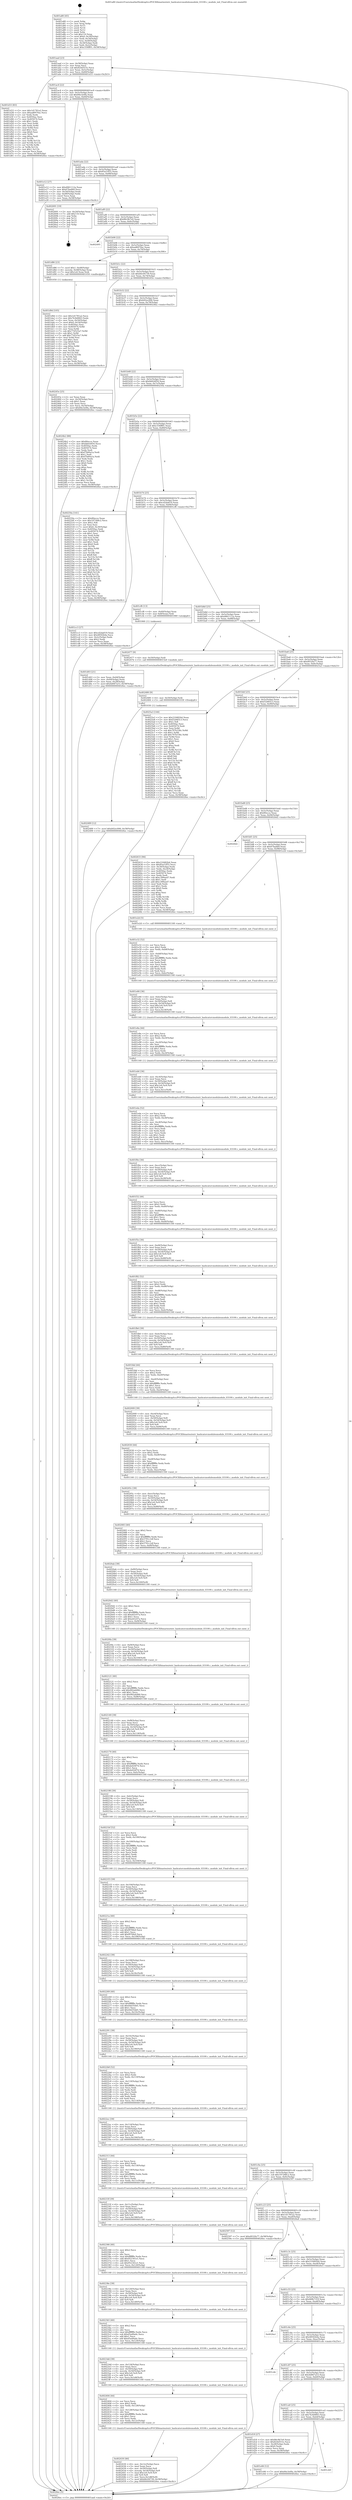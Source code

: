 digraph "0x401a80" {
  label = "0x401a80 (/mnt/c/Users/mathe/Desktop/tcc/POCII/binaries/extr_hashcatsrcmodulesmodule_03100.c_module_init_Final-ollvm.out::main(0))"
  labelloc = "t"
  node[shape=record]

  Entry [label="",width=0.3,height=0.3,shape=circle,fillcolor=black,style=filled]
  "0x401aad" [label="{
     0x401aad [23]\l
     | [instrs]\l
     &nbsp;&nbsp;0x401aad \<+3\>: mov -0x58(%rbp),%eax\l
     &nbsp;&nbsp;0x401ab0 \<+2\>: mov %eax,%ecx\l
     &nbsp;&nbsp;0x401ab2 \<+6\>: sub $0x824d553c,%ecx\l
     &nbsp;&nbsp;0x401ab8 \<+3\>: mov %eax,-0x5c(%rbp)\l
     &nbsp;&nbsp;0x401abb \<+3\>: mov %ecx,-0x60(%rbp)\l
     &nbsp;&nbsp;0x401abe \<+6\>: je 0000000000401d33 \<main+0x2b3\>\l
  }"]
  "0x401d33" [label="{
     0x401d33 [83]\l
     | [instrs]\l
     &nbsp;&nbsp;0x401d33 \<+5\>: mov $0x1d1781a2,%eax\l
     &nbsp;&nbsp;0x401d38 \<+5\>: mov $0xad6970ac,%ecx\l
     &nbsp;&nbsp;0x401d3d \<+2\>: xor %edx,%edx\l
     &nbsp;&nbsp;0x401d3f \<+7\>: mov 0x4050ac,%esi\l
     &nbsp;&nbsp;0x401d46 \<+7\>: mov 0x405074,%edi\l
     &nbsp;&nbsp;0x401d4d \<+3\>: sub $0x1,%edx\l
     &nbsp;&nbsp;0x401d50 \<+3\>: mov %esi,%r8d\l
     &nbsp;&nbsp;0x401d53 \<+3\>: add %edx,%r8d\l
     &nbsp;&nbsp;0x401d56 \<+4\>: imul %r8d,%esi\l
     &nbsp;&nbsp;0x401d5a \<+3\>: and $0x1,%esi\l
     &nbsp;&nbsp;0x401d5d \<+3\>: cmp $0x0,%esi\l
     &nbsp;&nbsp;0x401d60 \<+4\>: sete %r9b\l
     &nbsp;&nbsp;0x401d64 \<+3\>: cmp $0xa,%edi\l
     &nbsp;&nbsp;0x401d67 \<+4\>: setl %r10b\l
     &nbsp;&nbsp;0x401d6b \<+3\>: mov %r9b,%r11b\l
     &nbsp;&nbsp;0x401d6e \<+3\>: and %r10b,%r11b\l
     &nbsp;&nbsp;0x401d71 \<+3\>: xor %r10b,%r9b\l
     &nbsp;&nbsp;0x401d74 \<+3\>: or %r9b,%r11b\l
     &nbsp;&nbsp;0x401d77 \<+4\>: test $0x1,%r11b\l
     &nbsp;&nbsp;0x401d7b \<+3\>: cmovne %ecx,%eax\l
     &nbsp;&nbsp;0x401d7e \<+3\>: mov %eax,-0x58(%rbp)\l
     &nbsp;&nbsp;0x401d81 \<+5\>: jmp 00000000004026ec \<main+0xc6c\>\l
  }"]
  "0x401ac4" [label="{
     0x401ac4 [22]\l
     | [instrs]\l
     &nbsp;&nbsp;0x401ac4 \<+5\>: jmp 0000000000401ac9 \<main+0x49\>\l
     &nbsp;&nbsp;0x401ac9 \<+3\>: mov -0x5c(%rbp),%eax\l
     &nbsp;&nbsp;0x401acc \<+5\>: sub $0x84e3e0fa,%eax\l
     &nbsp;&nbsp;0x401ad1 \<+3\>: mov %eax,-0x64(%rbp)\l
     &nbsp;&nbsp;0x401ad4 \<+6\>: je 0000000000401e12 \<main+0x392\>\l
  }"]
  Exit [label="",width=0.3,height=0.3,shape=circle,fillcolor=black,style=filled,peripheries=2]
  "0x401e12" [label="{
     0x401e12 [27]\l
     | [instrs]\l
     &nbsp;&nbsp;0x401e12 \<+5\>: mov $0xd061112a,%eax\l
     &nbsp;&nbsp;0x401e17 \<+5\>: mov $0x67badb9,%ecx\l
     &nbsp;&nbsp;0x401e1c \<+3\>: mov -0x54(%rbp),%edx\l
     &nbsp;&nbsp;0x401e1f \<+3\>: cmp -0x48(%rbp),%edx\l
     &nbsp;&nbsp;0x401e22 \<+3\>: cmovl %ecx,%eax\l
     &nbsp;&nbsp;0x401e25 \<+3\>: mov %eax,-0x58(%rbp)\l
     &nbsp;&nbsp;0x401e28 \<+5\>: jmp 00000000004026ec \<main+0xc6c\>\l
  }"]
  "0x401ada" [label="{
     0x401ada [22]\l
     | [instrs]\l
     &nbsp;&nbsp;0x401ada \<+5\>: jmp 0000000000401adf \<main+0x5f\>\l
     &nbsp;&nbsp;0x401adf \<+3\>: mov -0x5c(%rbp),%eax\l
     &nbsp;&nbsp;0x401ae2 \<+5\>: sub $0x85a53f55,%eax\l
     &nbsp;&nbsp;0x401ae7 \<+3\>: mov %eax,-0x68(%rbp)\l
     &nbsp;&nbsp;0x401aea \<+6\>: je 0000000000402691 \<main+0xc11\>\l
  }"]
  "0x402489" [label="{
     0x402489 [12]\l
     | [instrs]\l
     &nbsp;&nbsp;0x402489 \<+7\>: movl $0xb92ec006,-0x58(%rbp)\l
     &nbsp;&nbsp;0x402490 \<+5\>: jmp 00000000004026ec \<main+0xc6c\>\l
  }"]
  "0x402691" [label="{
     0x402691 [19]\l
     | [instrs]\l
     &nbsp;&nbsp;0x402691 \<+3\>: mov -0x24(%rbp),%eax\l
     &nbsp;&nbsp;0x402694 \<+7\>: add $0x110,%rsp\l
     &nbsp;&nbsp;0x40269b \<+1\>: pop %rbx\l
     &nbsp;&nbsp;0x40269c \<+2\>: pop %r12\l
     &nbsp;&nbsp;0x40269e \<+2\>: pop %r14\l
     &nbsp;&nbsp;0x4026a0 \<+2\>: pop %r15\l
     &nbsp;&nbsp;0x4026a2 \<+1\>: pop %rbp\l
     &nbsp;&nbsp;0x4026a3 \<+1\>: ret\l
  }"]
  "0x401af0" [label="{
     0x401af0 [22]\l
     | [instrs]\l
     &nbsp;&nbsp;0x401af0 \<+5\>: jmp 0000000000401af5 \<main+0x75\>\l
     &nbsp;&nbsp;0x401af5 \<+3\>: mov -0x5c(%rbp),%eax\l
     &nbsp;&nbsp;0x401af8 \<+5\>: sub $0x86c9b7e0,%eax\l
     &nbsp;&nbsp;0x401afd \<+3\>: mov %eax,-0x6c(%rbp)\l
     &nbsp;&nbsp;0x401b00 \<+6\>: je 0000000000402495 \<main+0xa15\>\l
  }"]
  "0x402480" [label="{
     0x402480 [9]\l
     | [instrs]\l
     &nbsp;&nbsp;0x402480 \<+4\>: mov -0x50(%rbp),%rdi\l
     &nbsp;&nbsp;0x402484 \<+5\>: call 0000000000401030 \<free@plt\>\l
     | [calls]\l
     &nbsp;&nbsp;0x401030 \{1\} (unknown)\l
  }"]
  "0x402495" [label="{
     0x402495\l
  }", style=dashed]
  "0x401b06" [label="{
     0x401b06 [22]\l
     | [instrs]\l
     &nbsp;&nbsp;0x401b06 \<+5\>: jmp 0000000000401b0b \<main+0x8b\>\l
     &nbsp;&nbsp;0x401b0b \<+3\>: mov -0x5c(%rbp),%eax\l
     &nbsp;&nbsp;0x401b0e \<+5\>: sub $0xad6970ac,%eax\l
     &nbsp;&nbsp;0x401b13 \<+3\>: mov %eax,-0x70(%rbp)\l
     &nbsp;&nbsp;0x401b16 \<+6\>: je 0000000000401d86 \<main+0x306\>\l
  }"]
  "0x402430" [label="{
     0x402430 [46]\l
     | [instrs]\l
     &nbsp;&nbsp;0x402430 \<+6\>: mov -0x12c(%rbp),%ecx\l
     &nbsp;&nbsp;0x402436 \<+3\>: imul %eax,%ecx\l
     &nbsp;&nbsp;0x402439 \<+4\>: mov -0x50(%rbp),%r8\l
     &nbsp;&nbsp;0x40243d \<+4\>: movslq -0x54(%rbp),%r9\l
     &nbsp;&nbsp;0x402441 \<+7\>: imul $0x1e0,%r9,%r9\l
     &nbsp;&nbsp;0x402448 \<+3\>: add %r9,%r8\l
     &nbsp;&nbsp;0x40244b \<+7\>: mov %ecx,0x1d8(%r8)\l
     &nbsp;&nbsp;0x402452 \<+7\>: movl $0xb6c04739,-0x58(%rbp)\l
     &nbsp;&nbsp;0x402459 \<+5\>: jmp 00000000004026ec \<main+0xc6c\>\l
  }"]
  "0x401d86" [label="{
     0x401d86 [23]\l
     | [instrs]\l
     &nbsp;&nbsp;0x401d86 \<+7\>: movl $0x1,-0x48(%rbp)\l
     &nbsp;&nbsp;0x401d8d \<+4\>: movslq -0x48(%rbp),%rax\l
     &nbsp;&nbsp;0x401d91 \<+7\>: imul $0x1e0,%rax,%rdi\l
     &nbsp;&nbsp;0x401d98 \<+5\>: call 0000000000401050 \<malloc@plt\>\l
     | [calls]\l
     &nbsp;&nbsp;0x401050 \{1\} (unknown)\l
  }"]
  "0x401b1c" [label="{
     0x401b1c [22]\l
     | [instrs]\l
     &nbsp;&nbsp;0x401b1c \<+5\>: jmp 0000000000401b21 \<main+0xa1\>\l
     &nbsp;&nbsp;0x401b21 \<+3\>: mov -0x5c(%rbp),%eax\l
     &nbsp;&nbsp;0x401b24 \<+5\>: sub $0xb6c04739,%eax\l
     &nbsp;&nbsp;0x401b29 \<+3\>: mov %eax,-0x74(%rbp)\l
     &nbsp;&nbsp;0x401b2c \<+6\>: je 000000000040245e \<main+0x9de\>\l
  }"]
  "0x402404" [label="{
     0x402404 [44]\l
     | [instrs]\l
     &nbsp;&nbsp;0x402404 \<+2\>: xor %ecx,%ecx\l
     &nbsp;&nbsp;0x402406 \<+5\>: mov $0x2,%edx\l
     &nbsp;&nbsp;0x40240b \<+6\>: mov %edx,-0x128(%rbp)\l
     &nbsp;&nbsp;0x402411 \<+1\>: cltd\l
     &nbsp;&nbsp;0x402412 \<+6\>: mov -0x128(%rbp),%esi\l
     &nbsp;&nbsp;0x402418 \<+2\>: idiv %esi\l
     &nbsp;&nbsp;0x40241a \<+6\>: imul $0xfffffffe,%edx,%edx\l
     &nbsp;&nbsp;0x402420 \<+3\>: sub $0x1,%ecx\l
     &nbsp;&nbsp;0x402423 \<+2\>: sub %ecx,%edx\l
     &nbsp;&nbsp;0x402425 \<+6\>: mov %edx,-0x12c(%rbp)\l
     &nbsp;&nbsp;0x40242b \<+5\>: call 0000000000401160 \<next_i\>\l
     | [calls]\l
     &nbsp;&nbsp;0x401160 \{1\} (/mnt/c/Users/mathe/Desktop/tcc/POCII/binaries/extr_hashcatsrcmodulesmodule_03100.c_module_init_Final-ollvm.out::next_i)\l
  }"]
  "0x40245e" [label="{
     0x40245e [25]\l
     | [instrs]\l
     &nbsp;&nbsp;0x40245e \<+2\>: xor %eax,%eax\l
     &nbsp;&nbsp;0x402460 \<+3\>: mov -0x54(%rbp),%ecx\l
     &nbsp;&nbsp;0x402463 \<+3\>: sub $0x1,%eax\l
     &nbsp;&nbsp;0x402466 \<+2\>: sub %eax,%ecx\l
     &nbsp;&nbsp;0x402468 \<+3\>: mov %ecx,-0x54(%rbp)\l
     &nbsp;&nbsp;0x40246b \<+7\>: movl $0x84e3e0fa,-0x58(%rbp)\l
     &nbsp;&nbsp;0x402472 \<+5\>: jmp 00000000004026ec \<main+0xc6c\>\l
  }"]
  "0x401b32" [label="{
     0x401b32 [22]\l
     | [instrs]\l
     &nbsp;&nbsp;0x401b32 \<+5\>: jmp 0000000000401b37 \<main+0xb7\>\l
     &nbsp;&nbsp;0x401b37 \<+3\>: mov -0x5c(%rbp),%eax\l
     &nbsp;&nbsp;0x401b3a \<+5\>: sub $0xb92ec006,%eax\l
     &nbsp;&nbsp;0x401b3f \<+3\>: mov %eax,-0x78(%rbp)\l
     &nbsp;&nbsp;0x401b42 \<+6\>: je 00000000004024b2 \<main+0xa32\>\l
  }"]
  "0x4023dd" [label="{
     0x4023dd [39]\l
     | [instrs]\l
     &nbsp;&nbsp;0x4023dd \<+6\>: mov -0x124(%rbp),%ecx\l
     &nbsp;&nbsp;0x4023e3 \<+3\>: imul %eax,%ecx\l
     &nbsp;&nbsp;0x4023e6 \<+4\>: mov -0x50(%rbp),%r8\l
     &nbsp;&nbsp;0x4023ea \<+4\>: movslq -0x54(%rbp),%r9\l
     &nbsp;&nbsp;0x4023ee \<+7\>: imul $0x1e0,%r9,%r9\l
     &nbsp;&nbsp;0x4023f5 \<+3\>: add %r9,%r8\l
     &nbsp;&nbsp;0x4023f8 \<+7\>: mov %ecx,0x1d4(%r8)\l
     &nbsp;&nbsp;0x4023ff \<+5\>: call 0000000000401160 \<next_i\>\l
     | [calls]\l
     &nbsp;&nbsp;0x401160 \{1\} (/mnt/c/Users/mathe/Desktop/tcc/POCII/binaries/extr_hashcatsrcmodulesmodule_03100.c_module_init_Final-ollvm.out::next_i)\l
  }"]
  "0x4024b2" [label="{
     0x4024b2 [88]\l
     | [instrs]\l
     &nbsp;&nbsp;0x4024b2 \<+5\>: mov $0x80ecce,%eax\l
     &nbsp;&nbsp;0x4024b7 \<+5\>: mov $0xbbfcb954,%ecx\l
     &nbsp;&nbsp;0x4024bc \<+7\>: mov 0x4050ac,%edx\l
     &nbsp;&nbsp;0x4024c3 \<+7\>: mov 0x405074,%esi\l
     &nbsp;&nbsp;0x4024ca \<+2\>: mov %edx,%edi\l
     &nbsp;&nbsp;0x4024cc \<+6\>: add $0xf7b60a1a,%edi\l
     &nbsp;&nbsp;0x4024d2 \<+3\>: sub $0x1,%edi\l
     &nbsp;&nbsp;0x4024d5 \<+6\>: sub $0xf7b60a1a,%edi\l
     &nbsp;&nbsp;0x4024db \<+3\>: imul %edi,%edx\l
     &nbsp;&nbsp;0x4024de \<+3\>: and $0x1,%edx\l
     &nbsp;&nbsp;0x4024e1 \<+3\>: cmp $0x0,%edx\l
     &nbsp;&nbsp;0x4024e4 \<+4\>: sete %r8b\l
     &nbsp;&nbsp;0x4024e8 \<+3\>: cmp $0xa,%esi\l
     &nbsp;&nbsp;0x4024eb \<+4\>: setl %r9b\l
     &nbsp;&nbsp;0x4024ef \<+3\>: mov %r8b,%r10b\l
     &nbsp;&nbsp;0x4024f2 \<+3\>: and %r9b,%r10b\l
     &nbsp;&nbsp;0x4024f5 \<+3\>: xor %r9b,%r8b\l
     &nbsp;&nbsp;0x4024f8 \<+3\>: or %r8b,%r10b\l
     &nbsp;&nbsp;0x4024fb \<+4\>: test $0x1,%r10b\l
     &nbsp;&nbsp;0x4024ff \<+3\>: cmovne %ecx,%eax\l
     &nbsp;&nbsp;0x402502 \<+3\>: mov %eax,-0x58(%rbp)\l
     &nbsp;&nbsp;0x402505 \<+5\>: jmp 00000000004026ec \<main+0xc6c\>\l
  }"]
  "0x401b48" [label="{
     0x401b48 [22]\l
     | [instrs]\l
     &nbsp;&nbsp;0x401b48 \<+5\>: jmp 0000000000401b4d \<main+0xcd\>\l
     &nbsp;&nbsp;0x401b4d \<+3\>: mov -0x5c(%rbp),%eax\l
     &nbsp;&nbsp;0x401b50 \<+5\>: sub $0xbbfcb954,%eax\l
     &nbsp;&nbsp;0x401b55 \<+3\>: mov %eax,-0x7c(%rbp)\l
     &nbsp;&nbsp;0x401b58 \<+6\>: je 000000000040250a \<main+0xa8a\>\l
  }"]
  "0x4023b5" [label="{
     0x4023b5 [40]\l
     | [instrs]\l
     &nbsp;&nbsp;0x4023b5 \<+5\>: mov $0x2,%ecx\l
     &nbsp;&nbsp;0x4023ba \<+1\>: cltd\l
     &nbsp;&nbsp;0x4023bb \<+2\>: idiv %ecx\l
     &nbsp;&nbsp;0x4023bd \<+6\>: imul $0xfffffffe,%edx,%ecx\l
     &nbsp;&nbsp;0x4023c3 \<+6\>: sub $0xd5a49a4c,%ecx\l
     &nbsp;&nbsp;0x4023c9 \<+3\>: add $0x1,%ecx\l
     &nbsp;&nbsp;0x4023cc \<+6\>: add $0xd5a49a4c,%ecx\l
     &nbsp;&nbsp;0x4023d2 \<+6\>: mov %ecx,-0x124(%rbp)\l
     &nbsp;&nbsp;0x4023d8 \<+5\>: call 0000000000401160 \<next_i\>\l
     | [calls]\l
     &nbsp;&nbsp;0x401160 \{1\} (/mnt/c/Users/mathe/Desktop/tcc/POCII/binaries/extr_hashcatsrcmodulesmodule_03100.c_module_init_Final-ollvm.out::next_i)\l
  }"]
  "0x40250a" [label="{
     0x40250a [141]\l
     | [instrs]\l
     &nbsp;&nbsp;0x40250a \<+5\>: mov $0x80ecce,%eax\l
     &nbsp;&nbsp;0x40250f \<+5\>: mov $0x197268c2,%ecx\l
     &nbsp;&nbsp;0x402514 \<+2\>: mov $0x1,%dl\l
     &nbsp;&nbsp;0x402516 \<+2\>: xor %esi,%esi\l
     &nbsp;&nbsp;0x402518 \<+7\>: movl $0x0,-0x30(%rbp)\l
     &nbsp;&nbsp;0x40251f \<+7\>: mov 0x4050ac,%edi\l
     &nbsp;&nbsp;0x402526 \<+8\>: mov 0x405074,%r8d\l
     &nbsp;&nbsp;0x40252e \<+3\>: sub $0x1,%esi\l
     &nbsp;&nbsp;0x402531 \<+3\>: mov %edi,%r9d\l
     &nbsp;&nbsp;0x402534 \<+3\>: add %esi,%r9d\l
     &nbsp;&nbsp;0x402537 \<+4\>: imul %r9d,%edi\l
     &nbsp;&nbsp;0x40253b \<+3\>: and $0x1,%edi\l
     &nbsp;&nbsp;0x40253e \<+3\>: cmp $0x0,%edi\l
     &nbsp;&nbsp;0x402541 \<+4\>: sete %r10b\l
     &nbsp;&nbsp;0x402545 \<+4\>: cmp $0xa,%r8d\l
     &nbsp;&nbsp;0x402549 \<+4\>: setl %r11b\l
     &nbsp;&nbsp;0x40254d \<+3\>: mov %r10b,%bl\l
     &nbsp;&nbsp;0x402550 \<+3\>: xor $0xff,%bl\l
     &nbsp;&nbsp;0x402553 \<+3\>: mov %r11b,%r14b\l
     &nbsp;&nbsp;0x402556 \<+4\>: xor $0xff,%r14b\l
     &nbsp;&nbsp;0x40255a \<+3\>: xor $0x0,%dl\l
     &nbsp;&nbsp;0x40255d \<+3\>: mov %bl,%r15b\l
     &nbsp;&nbsp;0x402560 \<+4\>: and $0x0,%r15b\l
     &nbsp;&nbsp;0x402564 \<+3\>: and %dl,%r10b\l
     &nbsp;&nbsp;0x402567 \<+3\>: mov %r14b,%r12b\l
     &nbsp;&nbsp;0x40256a \<+4\>: and $0x0,%r12b\l
     &nbsp;&nbsp;0x40256e \<+3\>: and %dl,%r11b\l
     &nbsp;&nbsp;0x402571 \<+3\>: or %r10b,%r15b\l
     &nbsp;&nbsp;0x402574 \<+3\>: or %r11b,%r12b\l
     &nbsp;&nbsp;0x402577 \<+3\>: xor %r12b,%r15b\l
     &nbsp;&nbsp;0x40257a \<+3\>: or %r14b,%bl\l
     &nbsp;&nbsp;0x40257d \<+3\>: xor $0xff,%bl\l
     &nbsp;&nbsp;0x402580 \<+3\>: or $0x0,%dl\l
     &nbsp;&nbsp;0x402583 \<+2\>: and %dl,%bl\l
     &nbsp;&nbsp;0x402585 \<+3\>: or %bl,%r15b\l
     &nbsp;&nbsp;0x402588 \<+4\>: test $0x1,%r15b\l
     &nbsp;&nbsp;0x40258c \<+3\>: cmovne %ecx,%eax\l
     &nbsp;&nbsp;0x40258f \<+3\>: mov %eax,-0x58(%rbp)\l
     &nbsp;&nbsp;0x402592 \<+5\>: jmp 00000000004026ec \<main+0xc6c\>\l
  }"]
  "0x401b5e" [label="{
     0x401b5e [22]\l
     | [instrs]\l
     &nbsp;&nbsp;0x401b5e \<+5\>: jmp 0000000000401b63 \<main+0xe3\>\l
     &nbsp;&nbsp;0x401b63 \<+3\>: mov -0x5c(%rbp),%eax\l
     &nbsp;&nbsp;0x401b66 \<+5\>: sub $0xc556ff01,%eax\l
     &nbsp;&nbsp;0x401b6b \<+3\>: mov %eax,-0x80(%rbp)\l
     &nbsp;&nbsp;0x401b6e \<+6\>: je 0000000000401cc3 \<main+0x243\>\l
  }"]
  "0x40238e" [label="{
     0x40238e [39]\l
     | [instrs]\l
     &nbsp;&nbsp;0x40238e \<+6\>: mov -0x120(%rbp),%ecx\l
     &nbsp;&nbsp;0x402394 \<+3\>: imul %eax,%ecx\l
     &nbsp;&nbsp;0x402397 \<+4\>: mov -0x50(%rbp),%r8\l
     &nbsp;&nbsp;0x40239b \<+4\>: movslq -0x54(%rbp),%r9\l
     &nbsp;&nbsp;0x40239f \<+7\>: imul $0x1e0,%r9,%r9\l
     &nbsp;&nbsp;0x4023a6 \<+3\>: add %r9,%r8\l
     &nbsp;&nbsp;0x4023a9 \<+7\>: mov %ecx,0x1d0(%r8)\l
     &nbsp;&nbsp;0x4023b0 \<+5\>: call 0000000000401160 \<next_i\>\l
     | [calls]\l
     &nbsp;&nbsp;0x401160 \{1\} (/mnt/c/Users/mathe/Desktop/tcc/POCII/binaries/extr_hashcatsrcmodulesmodule_03100.c_module_init_Final-ollvm.out::next_i)\l
  }"]
  "0x401cc3" [label="{
     0x401cc3 [27]\l
     | [instrs]\l
     &nbsp;&nbsp;0x401cc3 \<+5\>: mov $0xcd2da619,%eax\l
     &nbsp;&nbsp;0x401cc8 \<+5\>: mov $0x485f2b4a,%ecx\l
     &nbsp;&nbsp;0x401ccd \<+3\>: mov -0x2c(%rbp),%edx\l
     &nbsp;&nbsp;0x401cd0 \<+3\>: cmp $0x2,%edx\l
     &nbsp;&nbsp;0x401cd3 \<+3\>: cmovne %ecx,%eax\l
     &nbsp;&nbsp;0x401cd6 \<+3\>: mov %eax,-0x58(%rbp)\l
     &nbsp;&nbsp;0x401cd9 \<+5\>: jmp 00000000004026ec \<main+0xc6c\>\l
  }"]
  "0x401b74" [label="{
     0x401b74 [25]\l
     | [instrs]\l
     &nbsp;&nbsp;0x401b74 \<+5\>: jmp 0000000000401b79 \<main+0xf9\>\l
     &nbsp;&nbsp;0x401b79 \<+3\>: mov -0x5c(%rbp),%eax\l
     &nbsp;&nbsp;0x401b7c \<+5\>: sub $0xcd2da619,%eax\l
     &nbsp;&nbsp;0x401b81 \<+6\>: mov %eax,-0x84(%rbp)\l
     &nbsp;&nbsp;0x401b87 \<+6\>: je 0000000000401cf6 \<main+0x276\>\l
  }"]
  "0x4026ec" [label="{
     0x4026ec [5]\l
     | [instrs]\l
     &nbsp;&nbsp;0x4026ec \<+5\>: jmp 0000000000401aad \<main+0x2d\>\l
  }"]
  "0x401a80" [label="{
     0x401a80 [45]\l
     | [instrs]\l
     &nbsp;&nbsp;0x401a80 \<+1\>: push %rbp\l
     &nbsp;&nbsp;0x401a81 \<+3\>: mov %rsp,%rbp\l
     &nbsp;&nbsp;0x401a84 \<+2\>: push %r15\l
     &nbsp;&nbsp;0x401a86 \<+2\>: push %r14\l
     &nbsp;&nbsp;0x401a88 \<+2\>: push %r12\l
     &nbsp;&nbsp;0x401a8a \<+1\>: push %rbx\l
     &nbsp;&nbsp;0x401a8b \<+7\>: sub $0x110,%rsp\l
     &nbsp;&nbsp;0x401a92 \<+7\>: movl $0x0,-0x30(%rbp)\l
     &nbsp;&nbsp;0x401a99 \<+3\>: mov %edi,-0x34(%rbp)\l
     &nbsp;&nbsp;0x401a9c \<+4\>: mov %rsi,-0x40(%rbp)\l
     &nbsp;&nbsp;0x401aa0 \<+3\>: mov -0x34(%rbp),%edi\l
     &nbsp;&nbsp;0x401aa3 \<+3\>: mov %edi,-0x2c(%rbp)\l
     &nbsp;&nbsp;0x401aa6 \<+7\>: movl $0xc556ff01,-0x58(%rbp)\l
  }"]
  "0x402366" [label="{
     0x402366 [40]\l
     | [instrs]\l
     &nbsp;&nbsp;0x402366 \<+5\>: mov $0x2,%ecx\l
     &nbsp;&nbsp;0x40236b \<+1\>: cltd\l
     &nbsp;&nbsp;0x40236c \<+2\>: idiv %ecx\l
     &nbsp;&nbsp;0x40236e \<+6\>: imul $0xfffffffe,%edx,%ecx\l
     &nbsp;&nbsp;0x402374 \<+6\>: add $0x952341e1,%ecx\l
     &nbsp;&nbsp;0x40237a \<+3\>: add $0x1,%ecx\l
     &nbsp;&nbsp;0x40237d \<+6\>: sub $0x952341e1,%ecx\l
     &nbsp;&nbsp;0x402383 \<+6\>: mov %ecx,-0x120(%rbp)\l
     &nbsp;&nbsp;0x402389 \<+5\>: call 0000000000401160 \<next_i\>\l
     | [calls]\l
     &nbsp;&nbsp;0x401160 \{1\} (/mnt/c/Users/mathe/Desktop/tcc/POCII/binaries/extr_hashcatsrcmodulesmodule_03100.c_module_init_Final-ollvm.out::next_i)\l
  }"]
  "0x401cf6" [label="{
     0x401cf6 [13]\l
     | [instrs]\l
     &nbsp;&nbsp;0x401cf6 \<+4\>: mov -0x40(%rbp),%rax\l
     &nbsp;&nbsp;0x401cfa \<+4\>: mov 0x8(%rax),%rdi\l
     &nbsp;&nbsp;0x401cfe \<+5\>: call 0000000000401060 \<atoi@plt\>\l
     | [calls]\l
     &nbsp;&nbsp;0x401060 \{1\} (unknown)\l
  }"]
  "0x401b8d" [label="{
     0x401b8d [25]\l
     | [instrs]\l
     &nbsp;&nbsp;0x401b8d \<+5\>: jmp 0000000000401b92 \<main+0x112\>\l
     &nbsp;&nbsp;0x401b92 \<+3\>: mov -0x5c(%rbp),%eax\l
     &nbsp;&nbsp;0x401b95 \<+5\>: sub $0xd061112a,%eax\l
     &nbsp;&nbsp;0x401b9a \<+6\>: mov %eax,-0x88(%rbp)\l
     &nbsp;&nbsp;0x401ba0 \<+6\>: je 0000000000402477 \<main+0x9f7\>\l
  }"]
  "0x401d03" [label="{
     0x401d03 [21]\l
     | [instrs]\l
     &nbsp;&nbsp;0x401d03 \<+3\>: mov %eax,-0x44(%rbp)\l
     &nbsp;&nbsp;0x401d06 \<+3\>: mov -0x44(%rbp),%eax\l
     &nbsp;&nbsp;0x401d09 \<+3\>: mov %eax,-0x28(%rbp)\l
     &nbsp;&nbsp;0x401d0c \<+7\>: movl $0x4d067a53,-0x58(%rbp)\l
     &nbsp;&nbsp;0x401d13 \<+5\>: jmp 00000000004026ec \<main+0xc6c\>\l
  }"]
  "0x40233f" [label="{
     0x40233f [39]\l
     | [instrs]\l
     &nbsp;&nbsp;0x40233f \<+6\>: mov -0x11c(%rbp),%ecx\l
     &nbsp;&nbsp;0x402345 \<+3\>: imul %eax,%ecx\l
     &nbsp;&nbsp;0x402348 \<+4\>: mov -0x50(%rbp),%r8\l
     &nbsp;&nbsp;0x40234c \<+4\>: movslq -0x54(%rbp),%r9\l
     &nbsp;&nbsp;0x402350 \<+7\>: imul $0x1e0,%r9,%r9\l
     &nbsp;&nbsp;0x402357 \<+3\>: add %r9,%r8\l
     &nbsp;&nbsp;0x40235a \<+7\>: mov %ecx,0x198(%r8)\l
     &nbsp;&nbsp;0x402361 \<+5\>: call 0000000000401160 \<next_i\>\l
     | [calls]\l
     &nbsp;&nbsp;0x401160 \{1\} (/mnt/c/Users/mathe/Desktop/tcc/POCII/binaries/extr_hashcatsrcmodulesmodule_03100.c_module_init_Final-ollvm.out::next_i)\l
  }"]
  "0x402477" [label="{
     0x402477 [9]\l
     | [instrs]\l
     &nbsp;&nbsp;0x402477 \<+4\>: mov -0x50(%rbp),%rdi\l
     &nbsp;&nbsp;0x40247b \<+5\>: call 00000000004015e0 \<module_init\>\l
     | [calls]\l
     &nbsp;&nbsp;0x4015e0 \{1\} (/mnt/c/Users/mathe/Desktop/tcc/POCII/binaries/extr_hashcatsrcmodulesmodule_03100.c_module_init_Final-ollvm.out::module_init)\l
  }"]
  "0x401ba6" [label="{
     0x401ba6 [25]\l
     | [instrs]\l
     &nbsp;&nbsp;0x401ba6 \<+5\>: jmp 0000000000401bab \<main+0x12b\>\l
     &nbsp;&nbsp;0x401bab \<+3\>: mov -0x5c(%rbp),%eax\l
     &nbsp;&nbsp;0x401bae \<+5\>: sub $0xd932fa77,%eax\l
     &nbsp;&nbsp;0x401bb3 \<+6\>: mov %eax,-0x8c(%rbp)\l
     &nbsp;&nbsp;0x401bb9 \<+6\>: je 00000000004025a3 \<main+0xb23\>\l
  }"]
  "0x402313" [label="{
     0x402313 [44]\l
     | [instrs]\l
     &nbsp;&nbsp;0x402313 \<+2\>: xor %ecx,%ecx\l
     &nbsp;&nbsp;0x402315 \<+5\>: mov $0x2,%edx\l
     &nbsp;&nbsp;0x40231a \<+6\>: mov %edx,-0x118(%rbp)\l
     &nbsp;&nbsp;0x402320 \<+1\>: cltd\l
     &nbsp;&nbsp;0x402321 \<+6\>: mov -0x118(%rbp),%esi\l
     &nbsp;&nbsp;0x402327 \<+2\>: idiv %esi\l
     &nbsp;&nbsp;0x402329 \<+6\>: imul $0xfffffffe,%edx,%edx\l
     &nbsp;&nbsp;0x40232f \<+3\>: sub $0x1,%ecx\l
     &nbsp;&nbsp;0x402332 \<+2\>: sub %ecx,%edx\l
     &nbsp;&nbsp;0x402334 \<+6\>: mov %edx,-0x11c(%rbp)\l
     &nbsp;&nbsp;0x40233a \<+5\>: call 0000000000401160 \<next_i\>\l
     | [calls]\l
     &nbsp;&nbsp;0x401160 \{1\} (/mnt/c/Users/mathe/Desktop/tcc/POCII/binaries/extr_hashcatsrcmodulesmodule_03100.c_module_init_Final-ollvm.out::next_i)\l
  }"]
  "0x4025a3" [label="{
     0x4025a3 [144]\l
     | [instrs]\l
     &nbsp;&nbsp;0x4025a3 \<+5\>: mov $0x210482b4,%eax\l
     &nbsp;&nbsp;0x4025a8 \<+5\>: mov $0xf32665c3,%ecx\l
     &nbsp;&nbsp;0x4025ad \<+2\>: mov $0x1,%dl\l
     &nbsp;&nbsp;0x4025af \<+7\>: mov 0x4050ac,%esi\l
     &nbsp;&nbsp;0x4025b6 \<+7\>: mov 0x405074,%edi\l
     &nbsp;&nbsp;0x4025bd \<+3\>: mov %esi,%r8d\l
     &nbsp;&nbsp;0x4025c0 \<+7\>: sub $0x797b336c,%r8d\l
     &nbsp;&nbsp;0x4025c7 \<+4\>: sub $0x1,%r8d\l
     &nbsp;&nbsp;0x4025cb \<+7\>: add $0x797b336c,%r8d\l
     &nbsp;&nbsp;0x4025d2 \<+4\>: imul %r8d,%esi\l
     &nbsp;&nbsp;0x4025d6 \<+3\>: and $0x1,%esi\l
     &nbsp;&nbsp;0x4025d9 \<+3\>: cmp $0x0,%esi\l
     &nbsp;&nbsp;0x4025dc \<+4\>: sete %r9b\l
     &nbsp;&nbsp;0x4025e0 \<+3\>: cmp $0xa,%edi\l
     &nbsp;&nbsp;0x4025e3 \<+4\>: setl %r10b\l
     &nbsp;&nbsp;0x4025e7 \<+3\>: mov %r9b,%r11b\l
     &nbsp;&nbsp;0x4025ea \<+4\>: xor $0xff,%r11b\l
     &nbsp;&nbsp;0x4025ee \<+3\>: mov %r10b,%bl\l
     &nbsp;&nbsp;0x4025f1 \<+3\>: xor $0xff,%bl\l
     &nbsp;&nbsp;0x4025f4 \<+3\>: xor $0x0,%dl\l
     &nbsp;&nbsp;0x4025f7 \<+3\>: mov %r11b,%r14b\l
     &nbsp;&nbsp;0x4025fa \<+4\>: and $0x0,%r14b\l
     &nbsp;&nbsp;0x4025fe \<+3\>: and %dl,%r9b\l
     &nbsp;&nbsp;0x402601 \<+3\>: mov %bl,%r15b\l
     &nbsp;&nbsp;0x402604 \<+4\>: and $0x0,%r15b\l
     &nbsp;&nbsp;0x402608 \<+3\>: and %dl,%r10b\l
     &nbsp;&nbsp;0x40260b \<+3\>: or %r9b,%r14b\l
     &nbsp;&nbsp;0x40260e \<+3\>: or %r10b,%r15b\l
     &nbsp;&nbsp;0x402611 \<+3\>: xor %r15b,%r14b\l
     &nbsp;&nbsp;0x402614 \<+3\>: or %bl,%r11b\l
     &nbsp;&nbsp;0x402617 \<+4\>: xor $0xff,%r11b\l
     &nbsp;&nbsp;0x40261b \<+3\>: or $0x0,%dl\l
     &nbsp;&nbsp;0x40261e \<+3\>: and %dl,%r11b\l
     &nbsp;&nbsp;0x402621 \<+3\>: or %r11b,%r14b\l
     &nbsp;&nbsp;0x402624 \<+4\>: test $0x1,%r14b\l
     &nbsp;&nbsp;0x402628 \<+3\>: cmovne %ecx,%eax\l
     &nbsp;&nbsp;0x40262b \<+3\>: mov %eax,-0x58(%rbp)\l
     &nbsp;&nbsp;0x40262e \<+5\>: jmp 00000000004026ec \<main+0xc6c\>\l
  }"]
  "0x401bbf" [label="{
     0x401bbf [25]\l
     | [instrs]\l
     &nbsp;&nbsp;0x401bbf \<+5\>: jmp 0000000000401bc4 \<main+0x144\>\l
     &nbsp;&nbsp;0x401bc4 \<+3\>: mov -0x5c(%rbp),%eax\l
     &nbsp;&nbsp;0x401bc7 \<+5\>: sub $0xf32665c3,%eax\l
     &nbsp;&nbsp;0x401bcc \<+6\>: mov %eax,-0x90(%rbp)\l
     &nbsp;&nbsp;0x401bd2 \<+6\>: je 0000000000402633 \<main+0xbb3\>\l
  }"]
  "0x4022ec" [label="{
     0x4022ec [39]\l
     | [instrs]\l
     &nbsp;&nbsp;0x4022ec \<+6\>: mov -0x114(%rbp),%ecx\l
     &nbsp;&nbsp;0x4022f2 \<+3\>: imul %eax,%ecx\l
     &nbsp;&nbsp;0x4022f5 \<+4\>: mov -0x50(%rbp),%r8\l
     &nbsp;&nbsp;0x4022f9 \<+4\>: movslq -0x54(%rbp),%r9\l
     &nbsp;&nbsp;0x4022fd \<+7\>: imul $0x1e0,%r9,%r9\l
     &nbsp;&nbsp;0x402304 \<+3\>: add %r9,%r8\l
     &nbsp;&nbsp;0x402307 \<+7\>: mov %ecx,0x194(%r8)\l
     &nbsp;&nbsp;0x40230e \<+5\>: call 0000000000401160 \<next_i\>\l
     | [calls]\l
     &nbsp;&nbsp;0x401160 \{1\} (/mnt/c/Users/mathe/Desktop/tcc/POCII/binaries/extr_hashcatsrcmodulesmodule_03100.c_module_init_Final-ollvm.out::next_i)\l
  }"]
  "0x402633" [label="{
     0x402633 [94]\l
     | [instrs]\l
     &nbsp;&nbsp;0x402633 \<+5\>: mov $0x210482b4,%eax\l
     &nbsp;&nbsp;0x402638 \<+5\>: mov $0x85a53f55,%ecx\l
     &nbsp;&nbsp;0x40263d \<+3\>: mov -0x30(%rbp),%edx\l
     &nbsp;&nbsp;0x402640 \<+3\>: mov %edx,-0x24(%rbp)\l
     &nbsp;&nbsp;0x402643 \<+7\>: mov 0x4050ac,%edx\l
     &nbsp;&nbsp;0x40264a \<+7\>: mov 0x405074,%esi\l
     &nbsp;&nbsp;0x402651 \<+2\>: mov %edx,%edi\l
     &nbsp;&nbsp;0x402653 \<+6\>: sub $0xc399aed7,%edi\l
     &nbsp;&nbsp;0x402659 \<+3\>: sub $0x1,%edi\l
     &nbsp;&nbsp;0x40265c \<+6\>: add $0xc399aed7,%edi\l
     &nbsp;&nbsp;0x402662 \<+3\>: imul %edi,%edx\l
     &nbsp;&nbsp;0x402665 \<+3\>: and $0x1,%edx\l
     &nbsp;&nbsp;0x402668 \<+3\>: cmp $0x0,%edx\l
     &nbsp;&nbsp;0x40266b \<+4\>: sete %r8b\l
     &nbsp;&nbsp;0x40266f \<+3\>: cmp $0xa,%esi\l
     &nbsp;&nbsp;0x402672 \<+4\>: setl %r9b\l
     &nbsp;&nbsp;0x402676 \<+3\>: mov %r8b,%r10b\l
     &nbsp;&nbsp;0x402679 \<+3\>: and %r9b,%r10b\l
     &nbsp;&nbsp;0x40267c \<+3\>: xor %r9b,%r8b\l
     &nbsp;&nbsp;0x40267f \<+3\>: or %r8b,%r10b\l
     &nbsp;&nbsp;0x402682 \<+4\>: test $0x1,%r10b\l
     &nbsp;&nbsp;0x402686 \<+3\>: cmovne %ecx,%eax\l
     &nbsp;&nbsp;0x402689 \<+3\>: mov %eax,-0x58(%rbp)\l
     &nbsp;&nbsp;0x40268c \<+5\>: jmp 00000000004026ec \<main+0xc6c\>\l
  }"]
  "0x401bd8" [label="{
     0x401bd8 [25]\l
     | [instrs]\l
     &nbsp;&nbsp;0x401bd8 \<+5\>: jmp 0000000000401bdd \<main+0x15d\>\l
     &nbsp;&nbsp;0x401bdd \<+3\>: mov -0x5c(%rbp),%eax\l
     &nbsp;&nbsp;0x401be0 \<+5\>: sub $0x80ecce,%eax\l
     &nbsp;&nbsp;0x401be5 \<+6\>: mov %eax,-0x94(%rbp)\l
     &nbsp;&nbsp;0x401beb \<+6\>: je 00000000004026d2 \<main+0xc52\>\l
  }"]
  "0x4022b8" [label="{
     0x4022b8 [52]\l
     | [instrs]\l
     &nbsp;&nbsp;0x4022b8 \<+2\>: xor %ecx,%ecx\l
     &nbsp;&nbsp;0x4022ba \<+5\>: mov $0x2,%edx\l
     &nbsp;&nbsp;0x4022bf \<+6\>: mov %edx,-0x110(%rbp)\l
     &nbsp;&nbsp;0x4022c5 \<+1\>: cltd\l
     &nbsp;&nbsp;0x4022c6 \<+6\>: mov -0x110(%rbp),%esi\l
     &nbsp;&nbsp;0x4022cc \<+2\>: idiv %esi\l
     &nbsp;&nbsp;0x4022ce \<+6\>: imul $0xfffffffe,%edx,%edx\l
     &nbsp;&nbsp;0x4022d4 \<+2\>: mov %ecx,%edi\l
     &nbsp;&nbsp;0x4022d6 \<+2\>: sub %edx,%edi\l
     &nbsp;&nbsp;0x4022d8 \<+2\>: mov %ecx,%edx\l
     &nbsp;&nbsp;0x4022da \<+3\>: sub $0x1,%edx\l
     &nbsp;&nbsp;0x4022dd \<+2\>: add %edx,%edi\l
     &nbsp;&nbsp;0x4022df \<+2\>: sub %edi,%ecx\l
     &nbsp;&nbsp;0x4022e1 \<+6\>: mov %ecx,-0x114(%rbp)\l
     &nbsp;&nbsp;0x4022e7 \<+5\>: call 0000000000401160 \<next_i\>\l
     | [calls]\l
     &nbsp;&nbsp;0x401160 \{1\} (/mnt/c/Users/mathe/Desktop/tcc/POCII/binaries/extr_hashcatsrcmodulesmodule_03100.c_module_init_Final-ollvm.out::next_i)\l
  }"]
  "0x4026d2" [label="{
     0x4026d2\l
  }", style=dashed]
  "0x401bf1" [label="{
     0x401bf1 [25]\l
     | [instrs]\l
     &nbsp;&nbsp;0x401bf1 \<+5\>: jmp 0000000000401bf6 \<main+0x176\>\l
     &nbsp;&nbsp;0x401bf6 \<+3\>: mov -0x5c(%rbp),%eax\l
     &nbsp;&nbsp;0x401bf9 \<+5\>: sub $0x67badb9,%eax\l
     &nbsp;&nbsp;0x401bfe \<+6\>: mov %eax,-0x98(%rbp)\l
     &nbsp;&nbsp;0x401c04 \<+6\>: je 0000000000401e2d \<main+0x3ad\>\l
  }"]
  "0x402291" [label="{
     0x402291 [39]\l
     | [instrs]\l
     &nbsp;&nbsp;0x402291 \<+6\>: mov -0x10c(%rbp),%ecx\l
     &nbsp;&nbsp;0x402297 \<+3\>: imul %eax,%ecx\l
     &nbsp;&nbsp;0x40229a \<+4\>: mov -0x50(%rbp),%r8\l
     &nbsp;&nbsp;0x40229e \<+4\>: movslq -0x54(%rbp),%r9\l
     &nbsp;&nbsp;0x4022a2 \<+7\>: imul $0x1e0,%r9,%r9\l
     &nbsp;&nbsp;0x4022a9 \<+3\>: add %r9,%r8\l
     &nbsp;&nbsp;0x4022ac \<+7\>: mov %ecx,0x190(%r8)\l
     &nbsp;&nbsp;0x4022b3 \<+5\>: call 0000000000401160 \<next_i\>\l
     | [calls]\l
     &nbsp;&nbsp;0x401160 \{1\} (/mnt/c/Users/mathe/Desktop/tcc/POCII/binaries/extr_hashcatsrcmodulesmodule_03100.c_module_init_Final-ollvm.out::next_i)\l
  }"]
  "0x401e2d" [label="{
     0x401e2d [5]\l
     | [instrs]\l
     &nbsp;&nbsp;0x401e2d \<+5\>: call 0000000000401160 \<next_i\>\l
     | [calls]\l
     &nbsp;&nbsp;0x401160 \{1\} (/mnt/c/Users/mathe/Desktop/tcc/POCII/binaries/extr_hashcatsrcmodulesmodule_03100.c_module_init_Final-ollvm.out::next_i)\l
  }"]
  "0x401c0a" [label="{
     0x401c0a [25]\l
     | [instrs]\l
     &nbsp;&nbsp;0x401c0a \<+5\>: jmp 0000000000401c0f \<main+0x18f\>\l
     &nbsp;&nbsp;0x401c0f \<+3\>: mov -0x5c(%rbp),%eax\l
     &nbsp;&nbsp;0x401c12 \<+5\>: sub $0x197268c2,%eax\l
     &nbsp;&nbsp;0x401c17 \<+6\>: mov %eax,-0x9c(%rbp)\l
     &nbsp;&nbsp;0x401c1d \<+6\>: je 0000000000402597 \<main+0xb17\>\l
  }"]
  "0x402269" [label="{
     0x402269 [40]\l
     | [instrs]\l
     &nbsp;&nbsp;0x402269 \<+5\>: mov $0x2,%ecx\l
     &nbsp;&nbsp;0x40226e \<+1\>: cltd\l
     &nbsp;&nbsp;0x40226f \<+2\>: idiv %ecx\l
     &nbsp;&nbsp;0x402271 \<+6\>: imul $0xfffffffe,%edx,%ecx\l
     &nbsp;&nbsp;0x402277 \<+6\>: sub $0x44d35dd1,%ecx\l
     &nbsp;&nbsp;0x40227d \<+3\>: add $0x1,%ecx\l
     &nbsp;&nbsp;0x402280 \<+6\>: add $0x44d35dd1,%ecx\l
     &nbsp;&nbsp;0x402286 \<+6\>: mov %ecx,-0x10c(%rbp)\l
     &nbsp;&nbsp;0x40228c \<+5\>: call 0000000000401160 \<next_i\>\l
     | [calls]\l
     &nbsp;&nbsp;0x401160 \{1\} (/mnt/c/Users/mathe/Desktop/tcc/POCII/binaries/extr_hashcatsrcmodulesmodule_03100.c_module_init_Final-ollvm.out::next_i)\l
  }"]
  "0x402597" [label="{
     0x402597 [12]\l
     | [instrs]\l
     &nbsp;&nbsp;0x402597 \<+7\>: movl $0xd932fa77,-0x58(%rbp)\l
     &nbsp;&nbsp;0x40259e \<+5\>: jmp 00000000004026ec \<main+0xc6c\>\l
  }"]
  "0x401c23" [label="{
     0x401c23 [25]\l
     | [instrs]\l
     &nbsp;&nbsp;0x401c23 \<+5\>: jmp 0000000000401c28 \<main+0x1a8\>\l
     &nbsp;&nbsp;0x401c28 \<+3\>: mov -0x5c(%rbp),%eax\l
     &nbsp;&nbsp;0x401c2b \<+5\>: sub $0x1d1781a2,%eax\l
     &nbsp;&nbsp;0x401c30 \<+6\>: mov %eax,-0xa0(%rbp)\l
     &nbsp;&nbsp;0x401c36 \<+6\>: je 00000000004026a4 \<main+0xc24\>\l
  }"]
  "0x402242" [label="{
     0x402242 [39]\l
     | [instrs]\l
     &nbsp;&nbsp;0x402242 \<+6\>: mov -0x108(%rbp),%ecx\l
     &nbsp;&nbsp;0x402248 \<+3\>: imul %eax,%ecx\l
     &nbsp;&nbsp;0x40224b \<+4\>: mov -0x50(%rbp),%r8\l
     &nbsp;&nbsp;0x40224f \<+4\>: movslq -0x54(%rbp),%r9\l
     &nbsp;&nbsp;0x402253 \<+7\>: imul $0x1e0,%r9,%r9\l
     &nbsp;&nbsp;0x40225a \<+3\>: add %r9,%r8\l
     &nbsp;&nbsp;0x40225d \<+7\>: mov %ecx,0x18c(%r8)\l
     &nbsp;&nbsp;0x402264 \<+5\>: call 0000000000401160 \<next_i\>\l
     | [calls]\l
     &nbsp;&nbsp;0x401160 \{1\} (/mnt/c/Users/mathe/Desktop/tcc/POCII/binaries/extr_hashcatsrcmodulesmodule_03100.c_module_init_Final-ollvm.out::next_i)\l
  }"]
  "0x4026a4" [label="{
     0x4026a4\l
  }", style=dashed]
  "0x401c3c" [label="{
     0x401c3c [25]\l
     | [instrs]\l
     &nbsp;&nbsp;0x401c3c \<+5\>: jmp 0000000000401c41 \<main+0x1c1\>\l
     &nbsp;&nbsp;0x401c41 \<+3\>: mov -0x5c(%rbp),%eax\l
     &nbsp;&nbsp;0x401c44 \<+5\>: sub $0x210482b4,%eax\l
     &nbsp;&nbsp;0x401c49 \<+6\>: mov %eax,-0xa4(%rbp)\l
     &nbsp;&nbsp;0x401c4f \<+6\>: je 00000000004026e5 \<main+0xc65\>\l
  }"]
  "0x40221a" [label="{
     0x40221a [40]\l
     | [instrs]\l
     &nbsp;&nbsp;0x40221a \<+5\>: mov $0x2,%ecx\l
     &nbsp;&nbsp;0x40221f \<+1\>: cltd\l
     &nbsp;&nbsp;0x402220 \<+2\>: idiv %ecx\l
     &nbsp;&nbsp;0x402222 \<+6\>: imul $0xfffffffe,%edx,%ecx\l
     &nbsp;&nbsp;0x402228 \<+6\>: sub $0xf970fe0,%ecx\l
     &nbsp;&nbsp;0x40222e \<+3\>: add $0x1,%ecx\l
     &nbsp;&nbsp;0x402231 \<+6\>: add $0xf970fe0,%ecx\l
     &nbsp;&nbsp;0x402237 \<+6\>: mov %ecx,-0x108(%rbp)\l
     &nbsp;&nbsp;0x40223d \<+5\>: call 0000000000401160 \<next_i\>\l
     | [calls]\l
     &nbsp;&nbsp;0x401160 \{1\} (/mnt/c/Users/mathe/Desktop/tcc/POCII/binaries/extr_hashcatsrcmodulesmodule_03100.c_module_init_Final-ollvm.out::next_i)\l
  }"]
  "0x4026e5" [label="{
     0x4026e5\l
  }", style=dashed]
  "0x401c55" [label="{
     0x401c55 [25]\l
     | [instrs]\l
     &nbsp;&nbsp;0x401c55 \<+5\>: jmp 0000000000401c5a \<main+0x1da\>\l
     &nbsp;&nbsp;0x401c5a \<+3\>: mov -0x5c(%rbp),%eax\l
     &nbsp;&nbsp;0x401c5d \<+5\>: sub $0x46fb7319,%eax\l
     &nbsp;&nbsp;0x401c62 \<+6\>: mov %eax,-0xa8(%rbp)\l
     &nbsp;&nbsp;0x401c68 \<+6\>: je 00000000004024a1 \<main+0xa21\>\l
  }"]
  "0x4021f3" [label="{
     0x4021f3 [39]\l
     | [instrs]\l
     &nbsp;&nbsp;0x4021f3 \<+6\>: mov -0x104(%rbp),%ecx\l
     &nbsp;&nbsp;0x4021f9 \<+3\>: imul %eax,%ecx\l
     &nbsp;&nbsp;0x4021fc \<+4\>: mov -0x50(%rbp),%r8\l
     &nbsp;&nbsp;0x402200 \<+4\>: movslq -0x54(%rbp),%r9\l
     &nbsp;&nbsp;0x402204 \<+7\>: imul $0x1e0,%r9,%r9\l
     &nbsp;&nbsp;0x40220b \<+3\>: add %r9,%r8\l
     &nbsp;&nbsp;0x40220e \<+7\>: mov %ecx,0x188(%r8)\l
     &nbsp;&nbsp;0x402215 \<+5\>: call 0000000000401160 \<next_i\>\l
     | [calls]\l
     &nbsp;&nbsp;0x401160 \{1\} (/mnt/c/Users/mathe/Desktop/tcc/POCII/binaries/extr_hashcatsrcmodulesmodule_03100.c_module_init_Final-ollvm.out::next_i)\l
  }"]
  "0x4024a1" [label="{
     0x4024a1\l
  }", style=dashed]
  "0x401c6e" [label="{
     0x401c6e [25]\l
     | [instrs]\l
     &nbsp;&nbsp;0x401c6e \<+5\>: jmp 0000000000401c73 \<main+0x1f3\>\l
     &nbsp;&nbsp;0x401c73 \<+3\>: mov -0x5c(%rbp),%eax\l
     &nbsp;&nbsp;0x401c76 \<+5\>: sub $0x485f2b4a,%eax\l
     &nbsp;&nbsp;0x401c7b \<+6\>: mov %eax,-0xac(%rbp)\l
     &nbsp;&nbsp;0x401c81 \<+6\>: je 0000000000401cde \<main+0x25e\>\l
  }"]
  "0x4021bf" [label="{
     0x4021bf [52]\l
     | [instrs]\l
     &nbsp;&nbsp;0x4021bf \<+2\>: xor %ecx,%ecx\l
     &nbsp;&nbsp;0x4021c1 \<+5\>: mov $0x2,%edx\l
     &nbsp;&nbsp;0x4021c6 \<+6\>: mov %edx,-0x100(%rbp)\l
     &nbsp;&nbsp;0x4021cc \<+1\>: cltd\l
     &nbsp;&nbsp;0x4021cd \<+6\>: mov -0x100(%rbp),%esi\l
     &nbsp;&nbsp;0x4021d3 \<+2\>: idiv %esi\l
     &nbsp;&nbsp;0x4021d5 \<+6\>: imul $0xfffffffe,%edx,%edx\l
     &nbsp;&nbsp;0x4021db \<+2\>: mov %ecx,%edi\l
     &nbsp;&nbsp;0x4021dd \<+2\>: sub %edx,%edi\l
     &nbsp;&nbsp;0x4021df \<+2\>: mov %ecx,%edx\l
     &nbsp;&nbsp;0x4021e1 \<+3\>: sub $0x1,%edx\l
     &nbsp;&nbsp;0x4021e4 \<+2\>: add %edx,%edi\l
     &nbsp;&nbsp;0x4021e6 \<+2\>: sub %edi,%ecx\l
     &nbsp;&nbsp;0x4021e8 \<+6\>: mov %ecx,-0x104(%rbp)\l
     &nbsp;&nbsp;0x4021ee \<+5\>: call 0000000000401160 \<next_i\>\l
     | [calls]\l
     &nbsp;&nbsp;0x401160 \{1\} (/mnt/c/Users/mathe/Desktop/tcc/POCII/binaries/extr_hashcatsrcmodulesmodule_03100.c_module_init_Final-ollvm.out::next_i)\l
  }"]
  "0x401cde" [label="{
     0x401cde\l
  }", style=dashed]
  "0x401c87" [label="{
     0x401c87 [25]\l
     | [instrs]\l
     &nbsp;&nbsp;0x401c87 \<+5\>: jmp 0000000000401c8c \<main+0x20c\>\l
     &nbsp;&nbsp;0x401c8c \<+3\>: mov -0x5c(%rbp),%eax\l
     &nbsp;&nbsp;0x401c8f \<+5\>: sub $0x4d067a53,%eax\l
     &nbsp;&nbsp;0x401c94 \<+6\>: mov %eax,-0xb0(%rbp)\l
     &nbsp;&nbsp;0x401c9a \<+6\>: je 0000000000401d18 \<main+0x298\>\l
  }"]
  "0x402198" [label="{
     0x402198 [39]\l
     | [instrs]\l
     &nbsp;&nbsp;0x402198 \<+6\>: mov -0xfc(%rbp),%ecx\l
     &nbsp;&nbsp;0x40219e \<+3\>: imul %eax,%ecx\l
     &nbsp;&nbsp;0x4021a1 \<+4\>: mov -0x50(%rbp),%r8\l
     &nbsp;&nbsp;0x4021a5 \<+4\>: movslq -0x54(%rbp),%r9\l
     &nbsp;&nbsp;0x4021a9 \<+7\>: imul $0x1e0,%r9,%r9\l
     &nbsp;&nbsp;0x4021b0 \<+3\>: add %r9,%r8\l
     &nbsp;&nbsp;0x4021b3 \<+7\>: mov %ecx,0x130(%r8)\l
     &nbsp;&nbsp;0x4021ba \<+5\>: call 0000000000401160 \<next_i\>\l
     | [calls]\l
     &nbsp;&nbsp;0x401160 \{1\} (/mnt/c/Users/mathe/Desktop/tcc/POCII/binaries/extr_hashcatsrcmodulesmodule_03100.c_module_init_Final-ollvm.out::next_i)\l
  }"]
  "0x401d18" [label="{
     0x401d18 [27]\l
     | [instrs]\l
     &nbsp;&nbsp;0x401d18 \<+5\>: mov $0x86c9b7e0,%eax\l
     &nbsp;&nbsp;0x401d1d \<+5\>: mov $0x824d553c,%ecx\l
     &nbsp;&nbsp;0x401d22 \<+3\>: mov -0x28(%rbp),%edx\l
     &nbsp;&nbsp;0x401d25 \<+3\>: cmp $0x0,%edx\l
     &nbsp;&nbsp;0x401d28 \<+3\>: cmove %ecx,%eax\l
     &nbsp;&nbsp;0x401d2b \<+3\>: mov %eax,-0x58(%rbp)\l
     &nbsp;&nbsp;0x401d2e \<+5\>: jmp 00000000004026ec \<main+0xc6c\>\l
  }"]
  "0x401ca0" [label="{
     0x401ca0 [25]\l
     | [instrs]\l
     &nbsp;&nbsp;0x401ca0 \<+5\>: jmp 0000000000401ca5 \<main+0x225\>\l
     &nbsp;&nbsp;0x401ca5 \<+3\>: mov -0x5c(%rbp),%eax\l
     &nbsp;&nbsp;0x401ca8 \<+5\>: sub $0x7b3b9063,%eax\l
     &nbsp;&nbsp;0x401cad \<+6\>: mov %eax,-0xb4(%rbp)\l
     &nbsp;&nbsp;0x401cb3 \<+6\>: je 0000000000401e06 \<main+0x386\>\l
  }"]
  "0x401d9d" [label="{
     0x401d9d [105]\l
     | [instrs]\l
     &nbsp;&nbsp;0x401d9d \<+5\>: mov $0x1d1781a2,%ecx\l
     &nbsp;&nbsp;0x401da2 \<+5\>: mov $0x7b3b9063,%edx\l
     &nbsp;&nbsp;0x401da7 \<+4\>: mov %rax,-0x50(%rbp)\l
     &nbsp;&nbsp;0x401dab \<+7\>: movl $0x0,-0x54(%rbp)\l
     &nbsp;&nbsp;0x401db2 \<+7\>: mov 0x4050ac,%esi\l
     &nbsp;&nbsp;0x401db9 \<+8\>: mov 0x405074,%r8d\l
     &nbsp;&nbsp;0x401dc1 \<+3\>: mov %esi,%r9d\l
     &nbsp;&nbsp;0x401dc4 \<+7\>: sub $0x77d525a7,%r9d\l
     &nbsp;&nbsp;0x401dcb \<+4\>: sub $0x1,%r9d\l
     &nbsp;&nbsp;0x401dcf \<+7\>: add $0x77d525a7,%r9d\l
     &nbsp;&nbsp;0x401dd6 \<+4\>: imul %r9d,%esi\l
     &nbsp;&nbsp;0x401dda \<+3\>: and $0x1,%esi\l
     &nbsp;&nbsp;0x401ddd \<+3\>: cmp $0x0,%esi\l
     &nbsp;&nbsp;0x401de0 \<+4\>: sete %r10b\l
     &nbsp;&nbsp;0x401de4 \<+4\>: cmp $0xa,%r8d\l
     &nbsp;&nbsp;0x401de8 \<+4\>: setl %r11b\l
     &nbsp;&nbsp;0x401dec \<+3\>: mov %r10b,%bl\l
     &nbsp;&nbsp;0x401def \<+3\>: and %r11b,%bl\l
     &nbsp;&nbsp;0x401df2 \<+3\>: xor %r11b,%r10b\l
     &nbsp;&nbsp;0x401df5 \<+3\>: or %r10b,%bl\l
     &nbsp;&nbsp;0x401df8 \<+3\>: test $0x1,%bl\l
     &nbsp;&nbsp;0x401dfb \<+3\>: cmovne %edx,%ecx\l
     &nbsp;&nbsp;0x401dfe \<+3\>: mov %ecx,-0x58(%rbp)\l
     &nbsp;&nbsp;0x401e01 \<+5\>: jmp 00000000004026ec \<main+0xc6c\>\l
  }"]
  "0x402170" [label="{
     0x402170 [40]\l
     | [instrs]\l
     &nbsp;&nbsp;0x402170 \<+5\>: mov $0x2,%ecx\l
     &nbsp;&nbsp;0x402175 \<+1\>: cltd\l
     &nbsp;&nbsp;0x402176 \<+2\>: idiv %ecx\l
     &nbsp;&nbsp;0x402178 \<+6\>: imul $0xfffffffe,%edx,%ecx\l
     &nbsp;&nbsp;0x40217e \<+6\>: add $0xdef24f74,%ecx\l
     &nbsp;&nbsp;0x402184 \<+3\>: add $0x1,%ecx\l
     &nbsp;&nbsp;0x402187 \<+6\>: sub $0xdef24f74,%ecx\l
     &nbsp;&nbsp;0x40218d \<+6\>: mov %ecx,-0xfc(%rbp)\l
     &nbsp;&nbsp;0x402193 \<+5\>: call 0000000000401160 \<next_i\>\l
     | [calls]\l
     &nbsp;&nbsp;0x401160 \{1\} (/mnt/c/Users/mathe/Desktop/tcc/POCII/binaries/extr_hashcatsrcmodulesmodule_03100.c_module_init_Final-ollvm.out::next_i)\l
  }"]
  "0x401e06" [label="{
     0x401e06 [12]\l
     | [instrs]\l
     &nbsp;&nbsp;0x401e06 \<+7\>: movl $0x84e3e0fa,-0x58(%rbp)\l
     &nbsp;&nbsp;0x401e0d \<+5\>: jmp 00000000004026ec \<main+0xc6c\>\l
  }"]
  "0x401cb9" [label="{
     0x401cb9\l
  }", style=dashed]
  "0x401e32" [label="{
     0x401e32 [52]\l
     | [instrs]\l
     &nbsp;&nbsp;0x401e32 \<+2\>: xor %ecx,%ecx\l
     &nbsp;&nbsp;0x401e34 \<+5\>: mov $0x2,%edx\l
     &nbsp;&nbsp;0x401e39 \<+6\>: mov %edx,-0xb8(%rbp)\l
     &nbsp;&nbsp;0x401e3f \<+1\>: cltd\l
     &nbsp;&nbsp;0x401e40 \<+6\>: mov -0xb8(%rbp),%esi\l
     &nbsp;&nbsp;0x401e46 \<+2\>: idiv %esi\l
     &nbsp;&nbsp;0x401e48 \<+6\>: imul $0xfffffffe,%edx,%edx\l
     &nbsp;&nbsp;0x401e4e \<+2\>: mov %ecx,%edi\l
     &nbsp;&nbsp;0x401e50 \<+2\>: sub %edx,%edi\l
     &nbsp;&nbsp;0x401e52 \<+2\>: mov %ecx,%edx\l
     &nbsp;&nbsp;0x401e54 \<+3\>: sub $0x1,%edx\l
     &nbsp;&nbsp;0x401e57 \<+2\>: add %edx,%edi\l
     &nbsp;&nbsp;0x401e59 \<+2\>: sub %edi,%ecx\l
     &nbsp;&nbsp;0x401e5b \<+6\>: mov %ecx,-0xbc(%rbp)\l
     &nbsp;&nbsp;0x401e61 \<+5\>: call 0000000000401160 \<next_i\>\l
     | [calls]\l
     &nbsp;&nbsp;0x401160 \{1\} (/mnt/c/Users/mathe/Desktop/tcc/POCII/binaries/extr_hashcatsrcmodulesmodule_03100.c_module_init_Final-ollvm.out::next_i)\l
  }"]
  "0x401e66" [label="{
     0x401e66 [36]\l
     | [instrs]\l
     &nbsp;&nbsp;0x401e66 \<+6\>: mov -0xbc(%rbp),%ecx\l
     &nbsp;&nbsp;0x401e6c \<+3\>: imul %eax,%ecx\l
     &nbsp;&nbsp;0x401e6f \<+4\>: mov -0x50(%rbp),%r8\l
     &nbsp;&nbsp;0x401e73 \<+4\>: movslq -0x54(%rbp),%r9\l
     &nbsp;&nbsp;0x401e77 \<+7\>: imul $0x1e0,%r9,%r9\l
     &nbsp;&nbsp;0x401e7e \<+3\>: add %r9,%r8\l
     &nbsp;&nbsp;0x401e81 \<+4\>: mov %ecx,0x18(%r8)\l
     &nbsp;&nbsp;0x401e85 \<+5\>: call 0000000000401160 \<next_i\>\l
     | [calls]\l
     &nbsp;&nbsp;0x401160 \{1\} (/mnt/c/Users/mathe/Desktop/tcc/POCII/binaries/extr_hashcatsrcmodulesmodule_03100.c_module_init_Final-ollvm.out::next_i)\l
  }"]
  "0x401e8a" [label="{
     0x401e8a [44]\l
     | [instrs]\l
     &nbsp;&nbsp;0x401e8a \<+2\>: xor %ecx,%ecx\l
     &nbsp;&nbsp;0x401e8c \<+5\>: mov $0x2,%edx\l
     &nbsp;&nbsp;0x401e91 \<+6\>: mov %edx,-0xc0(%rbp)\l
     &nbsp;&nbsp;0x401e97 \<+1\>: cltd\l
     &nbsp;&nbsp;0x401e98 \<+6\>: mov -0xc0(%rbp),%esi\l
     &nbsp;&nbsp;0x401e9e \<+2\>: idiv %esi\l
     &nbsp;&nbsp;0x401ea0 \<+6\>: imul $0xfffffffe,%edx,%edx\l
     &nbsp;&nbsp;0x401ea6 \<+3\>: sub $0x1,%ecx\l
     &nbsp;&nbsp;0x401ea9 \<+2\>: sub %ecx,%edx\l
     &nbsp;&nbsp;0x401eab \<+6\>: mov %edx,-0xc4(%rbp)\l
     &nbsp;&nbsp;0x401eb1 \<+5\>: call 0000000000401160 \<next_i\>\l
     | [calls]\l
     &nbsp;&nbsp;0x401160 \{1\} (/mnt/c/Users/mathe/Desktop/tcc/POCII/binaries/extr_hashcatsrcmodulesmodule_03100.c_module_init_Final-ollvm.out::next_i)\l
  }"]
  "0x401eb6" [label="{
     0x401eb6 [36]\l
     | [instrs]\l
     &nbsp;&nbsp;0x401eb6 \<+6\>: mov -0xc4(%rbp),%ecx\l
     &nbsp;&nbsp;0x401ebc \<+3\>: imul %eax,%ecx\l
     &nbsp;&nbsp;0x401ebf \<+4\>: mov -0x50(%rbp),%r8\l
     &nbsp;&nbsp;0x401ec3 \<+4\>: movslq -0x54(%rbp),%r9\l
     &nbsp;&nbsp;0x401ec7 \<+7\>: imul $0x1e0,%r9,%r9\l
     &nbsp;&nbsp;0x401ece \<+3\>: add %r9,%r8\l
     &nbsp;&nbsp;0x401ed1 \<+4\>: mov %ecx,0x1c(%r8)\l
     &nbsp;&nbsp;0x401ed5 \<+5\>: call 0000000000401160 \<next_i\>\l
     | [calls]\l
     &nbsp;&nbsp;0x401160 \{1\} (/mnt/c/Users/mathe/Desktop/tcc/POCII/binaries/extr_hashcatsrcmodulesmodule_03100.c_module_init_Final-ollvm.out::next_i)\l
  }"]
  "0x401eda" [label="{
     0x401eda [52]\l
     | [instrs]\l
     &nbsp;&nbsp;0x401eda \<+2\>: xor %ecx,%ecx\l
     &nbsp;&nbsp;0x401edc \<+5\>: mov $0x2,%edx\l
     &nbsp;&nbsp;0x401ee1 \<+6\>: mov %edx,-0xc8(%rbp)\l
     &nbsp;&nbsp;0x401ee7 \<+1\>: cltd\l
     &nbsp;&nbsp;0x401ee8 \<+6\>: mov -0xc8(%rbp),%esi\l
     &nbsp;&nbsp;0x401eee \<+2\>: idiv %esi\l
     &nbsp;&nbsp;0x401ef0 \<+6\>: imul $0xfffffffe,%edx,%edx\l
     &nbsp;&nbsp;0x401ef6 \<+2\>: mov %ecx,%edi\l
     &nbsp;&nbsp;0x401ef8 \<+2\>: sub %edx,%edi\l
     &nbsp;&nbsp;0x401efa \<+2\>: mov %ecx,%edx\l
     &nbsp;&nbsp;0x401efc \<+3\>: sub $0x1,%edx\l
     &nbsp;&nbsp;0x401eff \<+2\>: add %edx,%edi\l
     &nbsp;&nbsp;0x401f01 \<+2\>: sub %edi,%ecx\l
     &nbsp;&nbsp;0x401f03 \<+6\>: mov %ecx,-0xcc(%rbp)\l
     &nbsp;&nbsp;0x401f09 \<+5\>: call 0000000000401160 \<next_i\>\l
     | [calls]\l
     &nbsp;&nbsp;0x401160 \{1\} (/mnt/c/Users/mathe/Desktop/tcc/POCII/binaries/extr_hashcatsrcmodulesmodule_03100.c_module_init_Final-ollvm.out::next_i)\l
  }"]
  "0x401f0e" [label="{
     0x401f0e [36]\l
     | [instrs]\l
     &nbsp;&nbsp;0x401f0e \<+6\>: mov -0xcc(%rbp),%ecx\l
     &nbsp;&nbsp;0x401f14 \<+3\>: imul %eax,%ecx\l
     &nbsp;&nbsp;0x401f17 \<+4\>: mov -0x50(%rbp),%r8\l
     &nbsp;&nbsp;0x401f1b \<+4\>: movslq -0x54(%rbp),%r9\l
     &nbsp;&nbsp;0x401f1f \<+7\>: imul $0x1e0,%r9,%r9\l
     &nbsp;&nbsp;0x401f26 \<+3\>: add %r9,%r8\l
     &nbsp;&nbsp;0x401f29 \<+4\>: mov %ecx,0x28(%r8)\l
     &nbsp;&nbsp;0x401f2d \<+5\>: call 0000000000401160 \<next_i\>\l
     | [calls]\l
     &nbsp;&nbsp;0x401160 \{1\} (/mnt/c/Users/mathe/Desktop/tcc/POCII/binaries/extr_hashcatsrcmodulesmodule_03100.c_module_init_Final-ollvm.out::next_i)\l
  }"]
  "0x401f32" [label="{
     0x401f32 [44]\l
     | [instrs]\l
     &nbsp;&nbsp;0x401f32 \<+2\>: xor %ecx,%ecx\l
     &nbsp;&nbsp;0x401f34 \<+5\>: mov $0x2,%edx\l
     &nbsp;&nbsp;0x401f39 \<+6\>: mov %edx,-0xd0(%rbp)\l
     &nbsp;&nbsp;0x401f3f \<+1\>: cltd\l
     &nbsp;&nbsp;0x401f40 \<+6\>: mov -0xd0(%rbp),%esi\l
     &nbsp;&nbsp;0x401f46 \<+2\>: idiv %esi\l
     &nbsp;&nbsp;0x401f48 \<+6\>: imul $0xfffffffe,%edx,%edx\l
     &nbsp;&nbsp;0x401f4e \<+3\>: sub $0x1,%ecx\l
     &nbsp;&nbsp;0x401f51 \<+2\>: sub %ecx,%edx\l
     &nbsp;&nbsp;0x401f53 \<+6\>: mov %edx,-0xd4(%rbp)\l
     &nbsp;&nbsp;0x401f59 \<+5\>: call 0000000000401160 \<next_i\>\l
     | [calls]\l
     &nbsp;&nbsp;0x401160 \{1\} (/mnt/c/Users/mathe/Desktop/tcc/POCII/binaries/extr_hashcatsrcmodulesmodule_03100.c_module_init_Final-ollvm.out::next_i)\l
  }"]
  "0x401f5e" [label="{
     0x401f5e [36]\l
     | [instrs]\l
     &nbsp;&nbsp;0x401f5e \<+6\>: mov -0xd4(%rbp),%ecx\l
     &nbsp;&nbsp;0x401f64 \<+3\>: imul %eax,%ecx\l
     &nbsp;&nbsp;0x401f67 \<+4\>: mov -0x50(%rbp),%r8\l
     &nbsp;&nbsp;0x401f6b \<+4\>: movslq -0x54(%rbp),%r9\l
     &nbsp;&nbsp;0x401f6f \<+7\>: imul $0x1e0,%r9,%r9\l
     &nbsp;&nbsp;0x401f76 \<+3\>: add %r9,%r8\l
     &nbsp;&nbsp;0x401f79 \<+4\>: mov %ecx,0x48(%r8)\l
     &nbsp;&nbsp;0x401f7d \<+5\>: call 0000000000401160 \<next_i\>\l
     | [calls]\l
     &nbsp;&nbsp;0x401160 \{1\} (/mnt/c/Users/mathe/Desktop/tcc/POCII/binaries/extr_hashcatsrcmodulesmodule_03100.c_module_init_Final-ollvm.out::next_i)\l
  }"]
  "0x401f82" [label="{
     0x401f82 [52]\l
     | [instrs]\l
     &nbsp;&nbsp;0x401f82 \<+2\>: xor %ecx,%ecx\l
     &nbsp;&nbsp;0x401f84 \<+5\>: mov $0x2,%edx\l
     &nbsp;&nbsp;0x401f89 \<+6\>: mov %edx,-0xd8(%rbp)\l
     &nbsp;&nbsp;0x401f8f \<+1\>: cltd\l
     &nbsp;&nbsp;0x401f90 \<+6\>: mov -0xd8(%rbp),%esi\l
     &nbsp;&nbsp;0x401f96 \<+2\>: idiv %esi\l
     &nbsp;&nbsp;0x401f98 \<+6\>: imul $0xfffffffe,%edx,%edx\l
     &nbsp;&nbsp;0x401f9e \<+2\>: mov %ecx,%edi\l
     &nbsp;&nbsp;0x401fa0 \<+2\>: sub %edx,%edi\l
     &nbsp;&nbsp;0x401fa2 \<+2\>: mov %ecx,%edx\l
     &nbsp;&nbsp;0x401fa4 \<+3\>: sub $0x1,%edx\l
     &nbsp;&nbsp;0x401fa7 \<+2\>: add %edx,%edi\l
     &nbsp;&nbsp;0x401fa9 \<+2\>: sub %edi,%ecx\l
     &nbsp;&nbsp;0x401fab \<+6\>: mov %ecx,-0xdc(%rbp)\l
     &nbsp;&nbsp;0x401fb1 \<+5\>: call 0000000000401160 \<next_i\>\l
     | [calls]\l
     &nbsp;&nbsp;0x401160 \{1\} (/mnt/c/Users/mathe/Desktop/tcc/POCII/binaries/extr_hashcatsrcmodulesmodule_03100.c_module_init_Final-ollvm.out::next_i)\l
  }"]
  "0x401fb6" [label="{
     0x401fb6 [39]\l
     | [instrs]\l
     &nbsp;&nbsp;0x401fb6 \<+6\>: mov -0xdc(%rbp),%ecx\l
     &nbsp;&nbsp;0x401fbc \<+3\>: imul %eax,%ecx\l
     &nbsp;&nbsp;0x401fbf \<+4\>: mov -0x50(%rbp),%r8\l
     &nbsp;&nbsp;0x401fc3 \<+4\>: movslq -0x54(%rbp),%r9\l
     &nbsp;&nbsp;0x401fc7 \<+7\>: imul $0x1e0,%r9,%r9\l
     &nbsp;&nbsp;0x401fce \<+3\>: add %r9,%r8\l
     &nbsp;&nbsp;0x401fd1 \<+7\>: mov %ecx,0x80(%r8)\l
     &nbsp;&nbsp;0x401fd8 \<+5\>: call 0000000000401160 \<next_i\>\l
     | [calls]\l
     &nbsp;&nbsp;0x401160 \{1\} (/mnt/c/Users/mathe/Desktop/tcc/POCII/binaries/extr_hashcatsrcmodulesmodule_03100.c_module_init_Final-ollvm.out::next_i)\l
  }"]
  "0x401fdd" [label="{
     0x401fdd [44]\l
     | [instrs]\l
     &nbsp;&nbsp;0x401fdd \<+2\>: xor %ecx,%ecx\l
     &nbsp;&nbsp;0x401fdf \<+5\>: mov $0x2,%edx\l
     &nbsp;&nbsp;0x401fe4 \<+6\>: mov %edx,-0xe0(%rbp)\l
     &nbsp;&nbsp;0x401fea \<+1\>: cltd\l
     &nbsp;&nbsp;0x401feb \<+6\>: mov -0xe0(%rbp),%esi\l
     &nbsp;&nbsp;0x401ff1 \<+2\>: idiv %esi\l
     &nbsp;&nbsp;0x401ff3 \<+6\>: imul $0xfffffffe,%edx,%edx\l
     &nbsp;&nbsp;0x401ff9 \<+3\>: sub $0x1,%ecx\l
     &nbsp;&nbsp;0x401ffc \<+2\>: sub %ecx,%edx\l
     &nbsp;&nbsp;0x401ffe \<+6\>: mov %edx,-0xe4(%rbp)\l
     &nbsp;&nbsp;0x402004 \<+5\>: call 0000000000401160 \<next_i\>\l
     | [calls]\l
     &nbsp;&nbsp;0x401160 \{1\} (/mnt/c/Users/mathe/Desktop/tcc/POCII/binaries/extr_hashcatsrcmodulesmodule_03100.c_module_init_Final-ollvm.out::next_i)\l
  }"]
  "0x402009" [label="{
     0x402009 [39]\l
     | [instrs]\l
     &nbsp;&nbsp;0x402009 \<+6\>: mov -0xe4(%rbp),%ecx\l
     &nbsp;&nbsp;0x40200f \<+3\>: imul %eax,%ecx\l
     &nbsp;&nbsp;0x402012 \<+4\>: mov -0x50(%rbp),%r8\l
     &nbsp;&nbsp;0x402016 \<+4\>: movslq -0x54(%rbp),%r9\l
     &nbsp;&nbsp;0x40201a \<+7\>: imul $0x1e0,%r9,%r9\l
     &nbsp;&nbsp;0x402021 \<+3\>: add %r9,%r8\l
     &nbsp;&nbsp;0x402024 \<+7\>: mov %ecx,0x84(%r8)\l
     &nbsp;&nbsp;0x40202b \<+5\>: call 0000000000401160 \<next_i\>\l
     | [calls]\l
     &nbsp;&nbsp;0x401160 \{1\} (/mnt/c/Users/mathe/Desktop/tcc/POCII/binaries/extr_hashcatsrcmodulesmodule_03100.c_module_init_Final-ollvm.out::next_i)\l
  }"]
  "0x402030" [label="{
     0x402030 [44]\l
     | [instrs]\l
     &nbsp;&nbsp;0x402030 \<+2\>: xor %ecx,%ecx\l
     &nbsp;&nbsp;0x402032 \<+5\>: mov $0x2,%edx\l
     &nbsp;&nbsp;0x402037 \<+6\>: mov %edx,-0xe8(%rbp)\l
     &nbsp;&nbsp;0x40203d \<+1\>: cltd\l
     &nbsp;&nbsp;0x40203e \<+6\>: mov -0xe8(%rbp),%esi\l
     &nbsp;&nbsp;0x402044 \<+2\>: idiv %esi\l
     &nbsp;&nbsp;0x402046 \<+6\>: imul $0xfffffffe,%edx,%edx\l
     &nbsp;&nbsp;0x40204c \<+3\>: sub $0x1,%ecx\l
     &nbsp;&nbsp;0x40204f \<+2\>: sub %ecx,%edx\l
     &nbsp;&nbsp;0x402051 \<+6\>: mov %edx,-0xec(%rbp)\l
     &nbsp;&nbsp;0x402057 \<+5\>: call 0000000000401160 \<next_i\>\l
     | [calls]\l
     &nbsp;&nbsp;0x401160 \{1\} (/mnt/c/Users/mathe/Desktop/tcc/POCII/binaries/extr_hashcatsrcmodulesmodule_03100.c_module_init_Final-ollvm.out::next_i)\l
  }"]
  "0x40205c" [label="{
     0x40205c [39]\l
     | [instrs]\l
     &nbsp;&nbsp;0x40205c \<+6\>: mov -0xec(%rbp),%ecx\l
     &nbsp;&nbsp;0x402062 \<+3\>: imul %eax,%ecx\l
     &nbsp;&nbsp;0x402065 \<+4\>: mov -0x50(%rbp),%r8\l
     &nbsp;&nbsp;0x402069 \<+4\>: movslq -0x54(%rbp),%r9\l
     &nbsp;&nbsp;0x40206d \<+7\>: imul $0x1e0,%r9,%r9\l
     &nbsp;&nbsp;0x402074 \<+3\>: add %r9,%r8\l
     &nbsp;&nbsp;0x402077 \<+7\>: mov %ecx,0x90(%r8)\l
     &nbsp;&nbsp;0x40207e \<+5\>: call 0000000000401160 \<next_i\>\l
     | [calls]\l
     &nbsp;&nbsp;0x401160 \{1\} (/mnt/c/Users/mathe/Desktop/tcc/POCII/binaries/extr_hashcatsrcmodulesmodule_03100.c_module_init_Final-ollvm.out::next_i)\l
  }"]
  "0x402083" [label="{
     0x402083 [40]\l
     | [instrs]\l
     &nbsp;&nbsp;0x402083 \<+5\>: mov $0x2,%ecx\l
     &nbsp;&nbsp;0x402088 \<+1\>: cltd\l
     &nbsp;&nbsp;0x402089 \<+2\>: idiv %ecx\l
     &nbsp;&nbsp;0x40208b \<+6\>: imul $0xfffffffe,%edx,%ecx\l
     &nbsp;&nbsp;0x402091 \<+6\>: sub $0x5791c1df,%ecx\l
     &nbsp;&nbsp;0x402097 \<+3\>: add $0x1,%ecx\l
     &nbsp;&nbsp;0x40209a \<+6\>: add $0x5791c1df,%ecx\l
     &nbsp;&nbsp;0x4020a0 \<+6\>: mov %ecx,-0xf0(%rbp)\l
     &nbsp;&nbsp;0x4020a6 \<+5\>: call 0000000000401160 \<next_i\>\l
     | [calls]\l
     &nbsp;&nbsp;0x401160 \{1\} (/mnt/c/Users/mathe/Desktop/tcc/POCII/binaries/extr_hashcatsrcmodulesmodule_03100.c_module_init_Final-ollvm.out::next_i)\l
  }"]
  "0x4020ab" [label="{
     0x4020ab [39]\l
     | [instrs]\l
     &nbsp;&nbsp;0x4020ab \<+6\>: mov -0xf0(%rbp),%ecx\l
     &nbsp;&nbsp;0x4020b1 \<+3\>: imul %eax,%ecx\l
     &nbsp;&nbsp;0x4020b4 \<+4\>: mov -0x50(%rbp),%r8\l
     &nbsp;&nbsp;0x4020b8 \<+4\>: movslq -0x54(%rbp),%r9\l
     &nbsp;&nbsp;0x4020bc \<+7\>: imul $0x1e0,%r9,%r9\l
     &nbsp;&nbsp;0x4020c3 \<+3\>: add %r9,%r8\l
     &nbsp;&nbsp;0x4020c6 \<+7\>: mov %ecx,0x100(%r8)\l
     &nbsp;&nbsp;0x4020cd \<+5\>: call 0000000000401160 \<next_i\>\l
     | [calls]\l
     &nbsp;&nbsp;0x401160 \{1\} (/mnt/c/Users/mathe/Desktop/tcc/POCII/binaries/extr_hashcatsrcmodulesmodule_03100.c_module_init_Final-ollvm.out::next_i)\l
  }"]
  "0x4020d2" [label="{
     0x4020d2 [40]\l
     | [instrs]\l
     &nbsp;&nbsp;0x4020d2 \<+5\>: mov $0x2,%ecx\l
     &nbsp;&nbsp;0x4020d7 \<+1\>: cltd\l
     &nbsp;&nbsp;0x4020d8 \<+2\>: idiv %ecx\l
     &nbsp;&nbsp;0x4020da \<+6\>: imul $0xfffffffe,%edx,%ecx\l
     &nbsp;&nbsp;0x4020e0 \<+6\>: sub $0xe63c07a,%ecx\l
     &nbsp;&nbsp;0x4020e6 \<+3\>: add $0x1,%ecx\l
     &nbsp;&nbsp;0x4020e9 \<+6\>: add $0xe63c07a,%ecx\l
     &nbsp;&nbsp;0x4020ef \<+6\>: mov %ecx,-0xf4(%rbp)\l
     &nbsp;&nbsp;0x4020f5 \<+5\>: call 0000000000401160 \<next_i\>\l
     | [calls]\l
     &nbsp;&nbsp;0x401160 \{1\} (/mnt/c/Users/mathe/Desktop/tcc/POCII/binaries/extr_hashcatsrcmodulesmodule_03100.c_module_init_Final-ollvm.out::next_i)\l
  }"]
  "0x4020fa" [label="{
     0x4020fa [39]\l
     | [instrs]\l
     &nbsp;&nbsp;0x4020fa \<+6\>: mov -0xf4(%rbp),%ecx\l
     &nbsp;&nbsp;0x402100 \<+3\>: imul %eax,%ecx\l
     &nbsp;&nbsp;0x402103 \<+4\>: mov -0x50(%rbp),%r8\l
     &nbsp;&nbsp;0x402107 \<+4\>: movslq -0x54(%rbp),%r9\l
     &nbsp;&nbsp;0x40210b \<+7\>: imul $0x1e0,%r9,%r9\l
     &nbsp;&nbsp;0x402112 \<+3\>: add %r9,%r8\l
     &nbsp;&nbsp;0x402115 \<+7\>: mov %ecx,0x104(%r8)\l
     &nbsp;&nbsp;0x40211c \<+5\>: call 0000000000401160 \<next_i\>\l
     | [calls]\l
     &nbsp;&nbsp;0x401160 \{1\} (/mnt/c/Users/mathe/Desktop/tcc/POCII/binaries/extr_hashcatsrcmodulesmodule_03100.c_module_init_Final-ollvm.out::next_i)\l
  }"]
  "0x402121" [label="{
     0x402121 [40]\l
     | [instrs]\l
     &nbsp;&nbsp;0x402121 \<+5\>: mov $0x2,%ecx\l
     &nbsp;&nbsp;0x402126 \<+1\>: cltd\l
     &nbsp;&nbsp;0x402127 \<+2\>: idiv %ecx\l
     &nbsp;&nbsp;0x402129 \<+6\>: imul $0xfffffffe,%edx,%ecx\l
     &nbsp;&nbsp;0x40212f \<+6\>: add $0x992ab990,%ecx\l
     &nbsp;&nbsp;0x402135 \<+3\>: add $0x1,%ecx\l
     &nbsp;&nbsp;0x402138 \<+6\>: sub $0x992ab990,%ecx\l
     &nbsp;&nbsp;0x40213e \<+6\>: mov %ecx,-0xf8(%rbp)\l
     &nbsp;&nbsp;0x402144 \<+5\>: call 0000000000401160 \<next_i\>\l
     | [calls]\l
     &nbsp;&nbsp;0x401160 \{1\} (/mnt/c/Users/mathe/Desktop/tcc/POCII/binaries/extr_hashcatsrcmodulesmodule_03100.c_module_init_Final-ollvm.out::next_i)\l
  }"]
  "0x402149" [label="{
     0x402149 [39]\l
     | [instrs]\l
     &nbsp;&nbsp;0x402149 \<+6\>: mov -0xf8(%rbp),%ecx\l
     &nbsp;&nbsp;0x40214f \<+3\>: imul %eax,%ecx\l
     &nbsp;&nbsp;0x402152 \<+4\>: mov -0x50(%rbp),%r8\l
     &nbsp;&nbsp;0x402156 \<+4\>: movslq -0x54(%rbp),%r9\l
     &nbsp;&nbsp;0x40215a \<+7\>: imul $0x1e0,%r9,%r9\l
     &nbsp;&nbsp;0x402161 \<+3\>: add %r9,%r8\l
     &nbsp;&nbsp;0x402164 \<+7\>: mov %ecx,0x118(%r8)\l
     &nbsp;&nbsp;0x40216b \<+5\>: call 0000000000401160 \<next_i\>\l
     | [calls]\l
     &nbsp;&nbsp;0x401160 \{1\} (/mnt/c/Users/mathe/Desktop/tcc/POCII/binaries/extr_hashcatsrcmodulesmodule_03100.c_module_init_Final-ollvm.out::next_i)\l
  }"]
  Entry -> "0x401a80" [label=" 1"]
  "0x401aad" -> "0x401d33" [label=" 1"]
  "0x401aad" -> "0x401ac4" [label=" 16"]
  "0x402691" -> Exit [label=" 1"]
  "0x401ac4" -> "0x401e12" [label=" 2"]
  "0x401ac4" -> "0x401ada" [label=" 14"]
  "0x402633" -> "0x4026ec" [label=" 1"]
  "0x401ada" -> "0x402691" [label=" 1"]
  "0x401ada" -> "0x401af0" [label=" 13"]
  "0x4025a3" -> "0x4026ec" [label=" 1"]
  "0x401af0" -> "0x402495" [label=" 0"]
  "0x401af0" -> "0x401b06" [label=" 13"]
  "0x402597" -> "0x4026ec" [label=" 1"]
  "0x401b06" -> "0x401d86" [label=" 1"]
  "0x401b06" -> "0x401b1c" [label=" 12"]
  "0x40250a" -> "0x4026ec" [label=" 1"]
  "0x401b1c" -> "0x40245e" [label=" 1"]
  "0x401b1c" -> "0x401b32" [label=" 11"]
  "0x4024b2" -> "0x4026ec" [label=" 1"]
  "0x401b32" -> "0x4024b2" [label=" 1"]
  "0x401b32" -> "0x401b48" [label=" 10"]
  "0x402489" -> "0x4026ec" [label=" 1"]
  "0x401b48" -> "0x40250a" [label=" 1"]
  "0x401b48" -> "0x401b5e" [label=" 9"]
  "0x402480" -> "0x402489" [label=" 1"]
  "0x401b5e" -> "0x401cc3" [label=" 1"]
  "0x401b5e" -> "0x401b74" [label=" 8"]
  "0x401cc3" -> "0x4026ec" [label=" 1"]
  "0x401a80" -> "0x401aad" [label=" 1"]
  "0x4026ec" -> "0x401aad" [label=" 16"]
  "0x402477" -> "0x402480" [label=" 1"]
  "0x401b74" -> "0x401cf6" [label=" 1"]
  "0x401b74" -> "0x401b8d" [label=" 7"]
  "0x401cf6" -> "0x401d03" [label=" 1"]
  "0x401d03" -> "0x4026ec" [label=" 1"]
  "0x40245e" -> "0x4026ec" [label=" 1"]
  "0x401b8d" -> "0x402477" [label=" 1"]
  "0x401b8d" -> "0x401ba6" [label=" 6"]
  "0x402430" -> "0x4026ec" [label=" 1"]
  "0x401ba6" -> "0x4025a3" [label=" 1"]
  "0x401ba6" -> "0x401bbf" [label=" 5"]
  "0x402404" -> "0x402430" [label=" 1"]
  "0x401bbf" -> "0x402633" [label=" 1"]
  "0x401bbf" -> "0x401bd8" [label=" 4"]
  "0x4023dd" -> "0x402404" [label=" 1"]
  "0x401bd8" -> "0x4026d2" [label=" 0"]
  "0x401bd8" -> "0x401bf1" [label=" 4"]
  "0x4023b5" -> "0x4023dd" [label=" 1"]
  "0x401bf1" -> "0x401e2d" [label=" 1"]
  "0x401bf1" -> "0x401c0a" [label=" 3"]
  "0x40238e" -> "0x4023b5" [label=" 1"]
  "0x401c0a" -> "0x402597" [label=" 1"]
  "0x401c0a" -> "0x401c23" [label=" 2"]
  "0x402366" -> "0x40238e" [label=" 1"]
  "0x401c23" -> "0x4026a4" [label=" 0"]
  "0x401c23" -> "0x401c3c" [label=" 2"]
  "0x40233f" -> "0x402366" [label=" 1"]
  "0x401c3c" -> "0x4026e5" [label=" 0"]
  "0x401c3c" -> "0x401c55" [label=" 2"]
  "0x402313" -> "0x40233f" [label=" 1"]
  "0x401c55" -> "0x4024a1" [label=" 0"]
  "0x401c55" -> "0x401c6e" [label=" 2"]
  "0x4022ec" -> "0x402313" [label=" 1"]
  "0x401c6e" -> "0x401cde" [label=" 0"]
  "0x401c6e" -> "0x401c87" [label=" 2"]
  "0x4022b8" -> "0x4022ec" [label=" 1"]
  "0x401c87" -> "0x401d18" [label=" 1"]
  "0x401c87" -> "0x401ca0" [label=" 1"]
  "0x401d18" -> "0x4026ec" [label=" 1"]
  "0x401d33" -> "0x4026ec" [label=" 1"]
  "0x401d86" -> "0x401d9d" [label=" 1"]
  "0x401d9d" -> "0x4026ec" [label=" 1"]
  "0x402291" -> "0x4022b8" [label=" 1"]
  "0x401ca0" -> "0x401e06" [label=" 1"]
  "0x401ca0" -> "0x401cb9" [label=" 0"]
  "0x401e06" -> "0x4026ec" [label=" 1"]
  "0x401e12" -> "0x4026ec" [label=" 2"]
  "0x401e2d" -> "0x401e32" [label=" 1"]
  "0x401e32" -> "0x401e66" [label=" 1"]
  "0x401e66" -> "0x401e8a" [label=" 1"]
  "0x401e8a" -> "0x401eb6" [label=" 1"]
  "0x401eb6" -> "0x401eda" [label=" 1"]
  "0x401eda" -> "0x401f0e" [label=" 1"]
  "0x401f0e" -> "0x401f32" [label=" 1"]
  "0x401f32" -> "0x401f5e" [label=" 1"]
  "0x401f5e" -> "0x401f82" [label=" 1"]
  "0x401f82" -> "0x401fb6" [label=" 1"]
  "0x401fb6" -> "0x401fdd" [label=" 1"]
  "0x401fdd" -> "0x402009" [label=" 1"]
  "0x402009" -> "0x402030" [label=" 1"]
  "0x402030" -> "0x40205c" [label=" 1"]
  "0x40205c" -> "0x402083" [label=" 1"]
  "0x402083" -> "0x4020ab" [label=" 1"]
  "0x4020ab" -> "0x4020d2" [label=" 1"]
  "0x4020d2" -> "0x4020fa" [label=" 1"]
  "0x4020fa" -> "0x402121" [label=" 1"]
  "0x402121" -> "0x402149" [label=" 1"]
  "0x402149" -> "0x402170" [label=" 1"]
  "0x402170" -> "0x402198" [label=" 1"]
  "0x402198" -> "0x4021bf" [label=" 1"]
  "0x4021bf" -> "0x4021f3" [label=" 1"]
  "0x4021f3" -> "0x40221a" [label=" 1"]
  "0x40221a" -> "0x402242" [label=" 1"]
  "0x402242" -> "0x402269" [label=" 1"]
  "0x402269" -> "0x402291" [label=" 1"]
}
